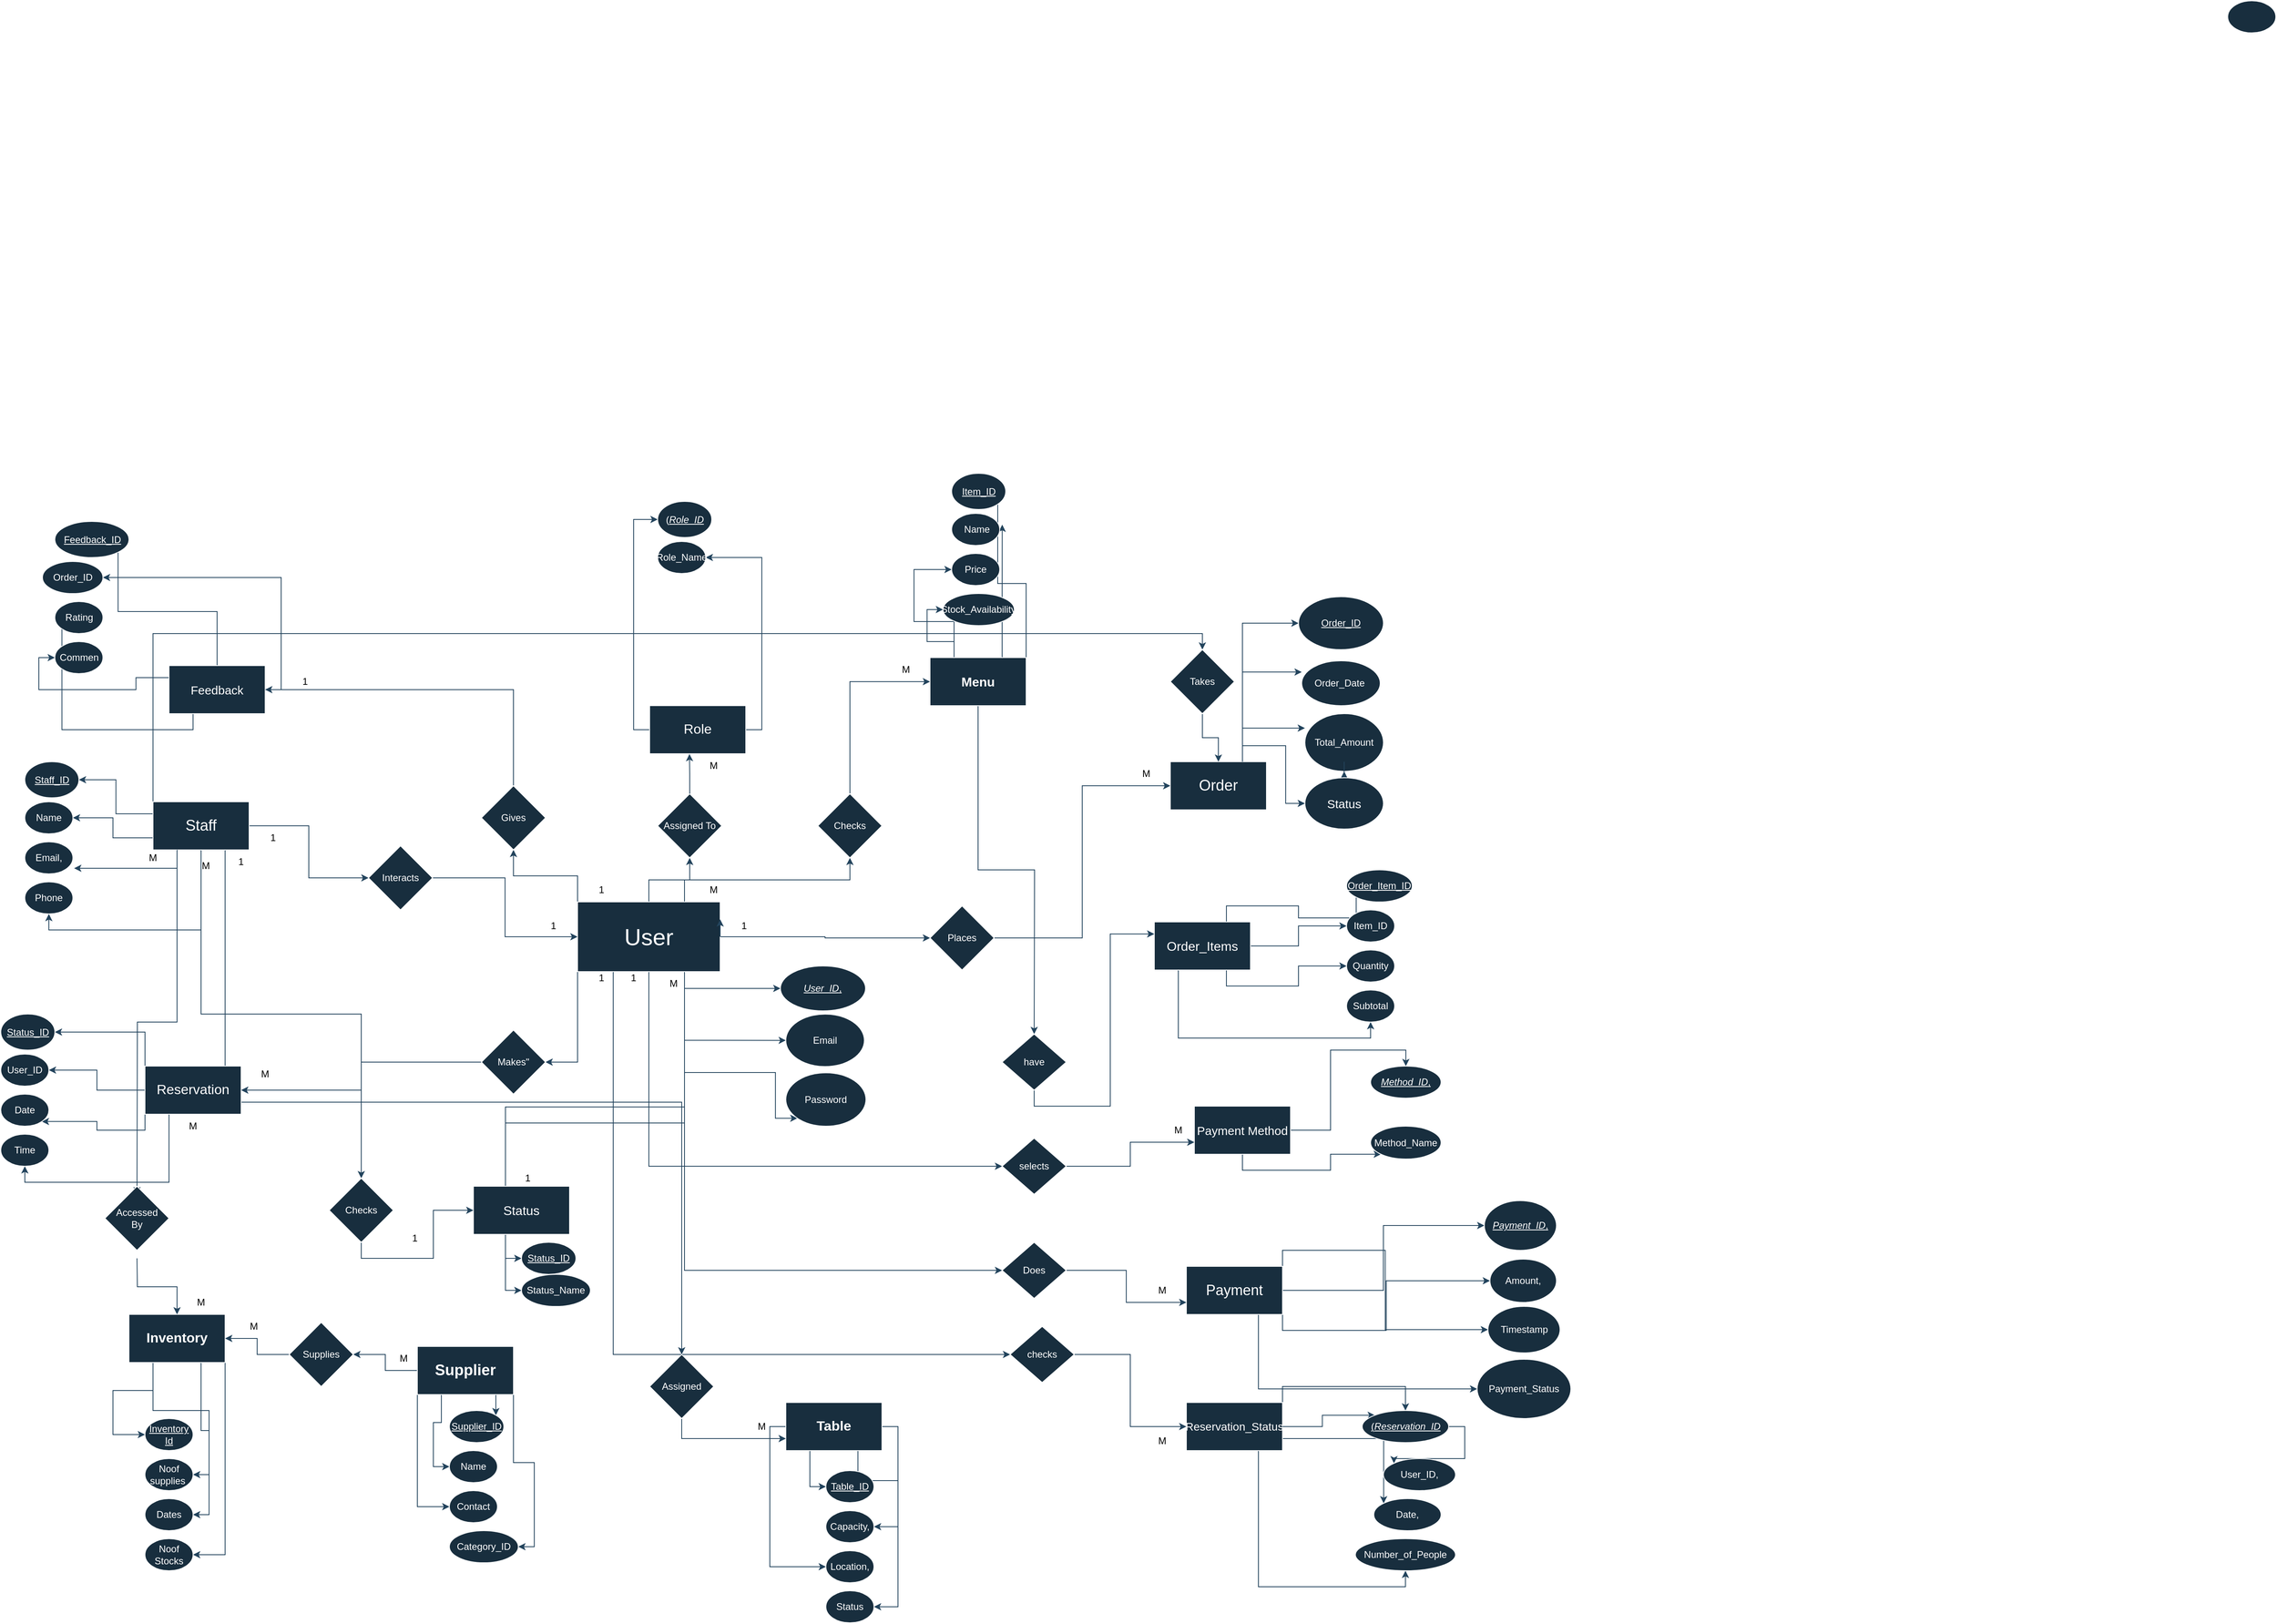 <mxfile version="26.0.13">
  <diagram name="Page-1" id="PI_NMm4_ZzqiEdPswElG">
    <mxGraphModel dx="2037" dy="2007" grid="1" gridSize="18" guides="1" tooltips="1" connect="1" arrows="1" fold="1" page="1" pageScale="1" pageWidth="583" pageHeight="413" math="0" shadow="0">
      <root>
        <mxCell id="0" />
        <mxCell id="1" parent="0" />
        <mxCell id="ihPKj_Jb4i0oSnzgKSyb-199" style="edgeStyle=orthogonalEdgeStyle;rounded=0;orthogonalLoop=1;jettySize=auto;html=1;exitX=0;exitY=0.25;exitDx=0;exitDy=0;entryX=0;entryY=0.5;entryDx=0;entryDy=0;strokeColor=#23445D;" edge="1" parent="1" source="ihPKj_Jb4i0oSnzgKSyb-2" target="ihPKj_Jb4i0oSnzgKSyb-164">
          <mxGeometry relative="1" as="geometry" />
        </mxCell>
        <mxCell id="ihPKj_Jb4i0oSnzgKSyb-200" style="edgeStyle=orthogonalEdgeStyle;rounded=0;orthogonalLoop=1;jettySize=auto;html=1;exitX=0.5;exitY=0;exitDx=0;exitDy=0;entryX=1;entryY=0;entryDx=0;entryDy=0;strokeColor=#23445D;" edge="1" parent="1" source="ihPKj_Jb4i0oSnzgKSyb-2" target="ihPKj_Jb4i0oSnzgKSyb-161">
          <mxGeometry relative="1" as="geometry" />
        </mxCell>
        <mxCell id="ihPKj_Jb4i0oSnzgKSyb-201" style="edgeStyle=orthogonalEdgeStyle;rounded=0;orthogonalLoop=1;jettySize=auto;html=1;exitX=0.25;exitY=1;exitDx=0;exitDy=0;entryX=0;entryY=0;entryDx=0;entryDy=0;strokeColor=#23445D;" edge="1" parent="1" source="ihPKj_Jb4i0oSnzgKSyb-2" target="ihPKj_Jb4i0oSnzgKSyb-163">
          <mxGeometry relative="1" as="geometry" />
        </mxCell>
        <mxCell id="ihPKj_Jb4i0oSnzgKSyb-202" style="edgeStyle=orthogonalEdgeStyle;rounded=0;orthogonalLoop=1;jettySize=auto;html=1;exitX=1;exitY=0.5;exitDx=0;exitDy=0;entryX=1;entryY=0.5;entryDx=0;entryDy=0;strokeColor=#23445D;" edge="1" parent="1" source="ihPKj_Jb4i0oSnzgKSyb-2" target="ihPKj_Jb4i0oSnzgKSyb-162">
          <mxGeometry relative="1" as="geometry" />
        </mxCell>
        <mxCell id="ihPKj_Jb4i0oSnzgKSyb-2" value="&lt;font style=&quot;font-size: 15px;&quot;&gt;Feedback&lt;/font&gt;" style="rounded=0;whiteSpace=wrap;html=1;labelBackgroundColor=none;fillColor=#182E3E;strokeColor=#FFFFFF;fontColor=#FFFFFF;" vertex="1" parent="1">
          <mxGeometry x="320" y="50" width="120" height="60" as="geometry" />
        </mxCell>
        <mxCell id="ihPKj_Jb4i0oSnzgKSyb-196" style="edgeStyle=orthogonalEdgeStyle;rounded=0;orthogonalLoop=1;jettySize=auto;html=1;exitX=1;exitY=0.5;exitDx=0;exitDy=0;entryX=1;entryY=0.5;entryDx=0;entryDy=0;strokeColor=#23445D;" edge="1" parent="1" source="ihPKj_Jb4i0oSnzgKSyb-3" target="ihPKj_Jb4i0oSnzgKSyb-166">
          <mxGeometry relative="1" as="geometry" />
        </mxCell>
        <mxCell id="ihPKj_Jb4i0oSnzgKSyb-197" style="edgeStyle=orthogonalEdgeStyle;rounded=0;orthogonalLoop=1;jettySize=auto;html=1;exitX=0;exitY=0.5;exitDx=0;exitDy=0;entryX=0;entryY=0.5;entryDx=0;entryDy=0;strokeColor=#23445D;" edge="1" parent="1" source="ihPKj_Jb4i0oSnzgKSyb-3" target="ihPKj_Jb4i0oSnzgKSyb-165">
          <mxGeometry relative="1" as="geometry" />
        </mxCell>
        <mxCell id="ihPKj_Jb4i0oSnzgKSyb-3" value="&lt;font style=&quot;font-size: 17px;&quot;&gt;Role&lt;/font&gt;" style="rounded=0;whiteSpace=wrap;html=1;labelBackgroundColor=none;fillColor=#182E3E;strokeColor=#FFFFFF;fontColor=#FFFFFF;" vertex="1" parent="1">
          <mxGeometry x="920" y="100" width="120" height="60" as="geometry" />
        </mxCell>
        <mxCell id="ihPKj_Jb4i0oSnzgKSyb-70" style="edgeStyle=orthogonalEdgeStyle;rounded=0;orthogonalLoop=1;jettySize=auto;html=1;exitX=0.5;exitY=1;exitDx=0;exitDy=0;entryX=0.5;entryY=0;entryDx=0;entryDy=0;strokeColor=#23445D;" edge="1" parent="1" source="ihPKj_Jb4i0oSnzgKSyb-22" target="ihPKj_Jb4i0oSnzgKSyb-69">
          <mxGeometry relative="1" as="geometry" />
        </mxCell>
        <mxCell id="ihPKj_Jb4i0oSnzgKSyb-75" style="edgeStyle=orthogonalEdgeStyle;rounded=0;orthogonalLoop=1;jettySize=auto;html=1;exitX=0.75;exitY=1;exitDx=0;exitDy=0;strokeColor=#23445D;" edge="1" parent="1" source="ihPKj_Jb4i0oSnzgKSyb-22" target="ihPKj_Jb4i0oSnzgKSyb-74">
          <mxGeometry relative="1" as="geometry" />
        </mxCell>
        <mxCell id="ihPKj_Jb4i0oSnzgKSyb-85" style="edgeStyle=orthogonalEdgeStyle;rounded=0;orthogonalLoop=1;jettySize=auto;html=1;exitX=0.25;exitY=1;exitDx=0;exitDy=0;strokeColor=#23445D;" edge="1" parent="1" source="ihPKj_Jb4i0oSnzgKSyb-22">
          <mxGeometry relative="1" as="geometry">
            <mxPoint x="280.0" y="710.0" as="targetPoint" />
          </mxGeometry>
        </mxCell>
        <mxCell id="ihPKj_Jb4i0oSnzgKSyb-100" style="edgeStyle=orthogonalEdgeStyle;rounded=0;orthogonalLoop=1;jettySize=auto;html=1;exitX=0;exitY=0;exitDx=0;exitDy=0;entryX=0.5;entryY=0;entryDx=0;entryDy=0;strokeColor=#23445D;" edge="1" parent="1" source="ihPKj_Jb4i0oSnzgKSyb-22" target="ihPKj_Jb4i0oSnzgKSyb-98">
          <mxGeometry relative="1" as="geometry" />
        </mxCell>
        <mxCell id="ihPKj_Jb4i0oSnzgKSyb-237" style="edgeStyle=orthogonalEdgeStyle;rounded=0;orthogonalLoop=1;jettySize=auto;html=1;exitX=0;exitY=0.25;exitDx=0;exitDy=0;entryX=1;entryY=0.5;entryDx=0;entryDy=0;strokeColor=#23445D;" edge="1" parent="1" source="ihPKj_Jb4i0oSnzgKSyb-22" target="ihPKj_Jb4i0oSnzgKSyb-157">
          <mxGeometry relative="1" as="geometry" />
        </mxCell>
        <mxCell id="ihPKj_Jb4i0oSnzgKSyb-238" style="edgeStyle=orthogonalEdgeStyle;rounded=0;orthogonalLoop=1;jettySize=auto;html=1;exitX=0;exitY=0.75;exitDx=0;exitDy=0;entryX=1;entryY=0.5;entryDx=0;entryDy=0;strokeColor=#23445D;" edge="1" parent="1" source="ihPKj_Jb4i0oSnzgKSyb-22" target="ihPKj_Jb4i0oSnzgKSyb-158">
          <mxGeometry relative="1" as="geometry" />
        </mxCell>
        <mxCell id="ihPKj_Jb4i0oSnzgKSyb-240" style="edgeStyle=orthogonalEdgeStyle;rounded=0;orthogonalLoop=1;jettySize=auto;html=1;exitX=0.5;exitY=1;exitDx=0;exitDy=0;entryX=0.5;entryY=1;entryDx=0;entryDy=0;strokeColor=#23445D;" edge="1" parent="1" source="ihPKj_Jb4i0oSnzgKSyb-22" target="ihPKj_Jb4i0oSnzgKSyb-160">
          <mxGeometry relative="1" as="geometry" />
        </mxCell>
        <mxCell id="ihPKj_Jb4i0oSnzgKSyb-281" style="edgeStyle=orthogonalEdgeStyle;rounded=0;orthogonalLoop=1;jettySize=auto;html=1;exitX=1;exitY=0.5;exitDx=0;exitDy=0;strokeColor=#23445D;" edge="1" parent="1" source="ihPKj_Jb4i0oSnzgKSyb-22" target="ihPKj_Jb4i0oSnzgKSyb-280">
          <mxGeometry relative="1" as="geometry" />
        </mxCell>
        <mxCell id="ihPKj_Jb4i0oSnzgKSyb-22" value="&lt;font style=&quot;font-size: 19px;&quot;&gt;Staff&lt;/font&gt;" style="rounded=0;whiteSpace=wrap;html=1;labelBackgroundColor=none;fillColor=#182E3E;strokeColor=#FFFFFF;fontColor=#FFFFFF;" vertex="1" parent="1">
          <mxGeometry x="300" y="220" width="120" height="60" as="geometry" />
        </mxCell>
        <mxCell id="ihPKj_Jb4i0oSnzgKSyb-57" style="edgeStyle=orthogonalEdgeStyle;rounded=0;orthogonalLoop=1;jettySize=auto;html=1;exitX=0.5;exitY=1;exitDx=0;exitDy=0;labelBackgroundColor=none;strokeColor=#23445D;fontColor=default;" edge="1" parent="1" source="ihPKj_Jb4i0oSnzgKSyb-23">
          <mxGeometry relative="1" as="geometry">
            <mxPoint x="1400" y="510" as="targetPoint" />
          </mxGeometry>
        </mxCell>
        <mxCell id="ihPKj_Jb4i0oSnzgKSyb-190" style="edgeStyle=orthogonalEdgeStyle;rounded=0;orthogonalLoop=1;jettySize=auto;html=1;exitX=0.25;exitY=0;exitDx=0;exitDy=0;entryX=0;entryY=0.5;entryDx=0;entryDy=0;strokeColor=#23445D;" edge="1" parent="1" source="ihPKj_Jb4i0oSnzgKSyb-23" target="ihPKj_Jb4i0oSnzgKSyb-172">
          <mxGeometry relative="1" as="geometry" />
        </mxCell>
        <mxCell id="ihPKj_Jb4i0oSnzgKSyb-191" style="edgeStyle=orthogonalEdgeStyle;rounded=0;orthogonalLoop=1;jettySize=auto;html=1;exitX=0.25;exitY=0;exitDx=0;exitDy=0;entryX=0;entryY=0.5;entryDx=0;entryDy=0;strokeColor=#23445D;" edge="1" parent="1" source="ihPKj_Jb4i0oSnzgKSyb-23" target="ihPKj_Jb4i0oSnzgKSyb-171">
          <mxGeometry relative="1" as="geometry" />
        </mxCell>
        <mxCell id="ihPKj_Jb4i0oSnzgKSyb-192" style="edgeStyle=orthogonalEdgeStyle;rounded=0;orthogonalLoop=1;jettySize=auto;html=1;exitX=0.75;exitY=0;exitDx=0;exitDy=0;strokeColor=#23445D;" edge="1" parent="1" source="ihPKj_Jb4i0oSnzgKSyb-23">
          <mxGeometry relative="1" as="geometry">
            <mxPoint x="1360.143" y="-126.0" as="targetPoint" />
          </mxGeometry>
        </mxCell>
        <mxCell id="ihPKj_Jb4i0oSnzgKSyb-193" style="edgeStyle=orthogonalEdgeStyle;rounded=0;orthogonalLoop=1;jettySize=auto;html=1;exitX=1;exitY=0;exitDx=0;exitDy=0;entryX=1;entryY=0;entryDx=0;entryDy=0;strokeColor=#23445D;" edge="1" parent="1" source="ihPKj_Jb4i0oSnzgKSyb-23" target="ihPKj_Jb4i0oSnzgKSyb-169">
          <mxGeometry relative="1" as="geometry" />
        </mxCell>
        <mxCell id="ihPKj_Jb4i0oSnzgKSyb-23" value="&lt;strong data-end=&quot;892&quot; data-start=&quot;884&quot;&gt;&lt;font style=&quot;font-size: 16px;&quot;&gt;Menu&lt;/font&gt;&lt;/strong&gt;" style="rounded=0;whiteSpace=wrap;html=1;labelBackgroundColor=none;fillColor=#182E3E;strokeColor=#FFFFFF;fontColor=#FFFFFF;" vertex="1" parent="1">
          <mxGeometry x="1270" y="40" width="120" height="60" as="geometry" />
        </mxCell>
        <mxCell id="ihPKj_Jb4i0oSnzgKSyb-39" style="edgeStyle=orthogonalEdgeStyle;rounded=0;orthogonalLoop=1;jettySize=auto;html=1;exitX=1;exitY=0.5;exitDx=0;exitDy=0;labelBackgroundColor=none;strokeColor=#23445D;fontColor=default;" edge="1" parent="1" source="ihPKj_Jb4i0oSnzgKSyb-24" target="ihPKj_Jb4i0oSnzgKSyb-38">
          <mxGeometry relative="1" as="geometry" />
        </mxCell>
        <mxCell id="ihPKj_Jb4i0oSnzgKSyb-46" style="edgeStyle=orthogonalEdgeStyle;rounded=0;orthogonalLoop=1;jettySize=auto;html=1;exitX=0;exitY=0;exitDx=0;exitDy=0;labelBackgroundColor=none;strokeColor=#23445D;fontColor=default;" edge="1" parent="1" source="ihPKj_Jb4i0oSnzgKSyb-24" target="ihPKj_Jb4i0oSnzgKSyb-45">
          <mxGeometry relative="1" as="geometry" />
        </mxCell>
        <mxCell id="ihPKj_Jb4i0oSnzgKSyb-52" style="edgeStyle=orthogonalEdgeStyle;rounded=0;orthogonalLoop=1;jettySize=auto;html=1;exitX=0.5;exitY=0;exitDx=0;exitDy=0;entryX=0.5;entryY=1;entryDx=0;entryDy=0;labelBackgroundColor=none;strokeColor=#23445D;fontColor=default;" edge="1" parent="1" source="ihPKj_Jb4i0oSnzgKSyb-24" target="ihPKj_Jb4i0oSnzgKSyb-50">
          <mxGeometry relative="1" as="geometry" />
        </mxCell>
        <mxCell id="ihPKj_Jb4i0oSnzgKSyb-55" style="edgeStyle=orthogonalEdgeStyle;rounded=0;orthogonalLoop=1;jettySize=auto;html=1;exitX=0.75;exitY=0;exitDx=0;exitDy=0;entryX=0.5;entryY=1;entryDx=0;entryDy=0;labelBackgroundColor=none;strokeColor=#23445D;fontColor=default;" edge="1" parent="1" source="ihPKj_Jb4i0oSnzgKSyb-24" target="ihPKj_Jb4i0oSnzgKSyb-54">
          <mxGeometry relative="1" as="geometry" />
        </mxCell>
        <mxCell id="ihPKj_Jb4i0oSnzgKSyb-65" style="edgeStyle=orthogonalEdgeStyle;rounded=0;orthogonalLoop=1;jettySize=auto;html=1;exitX=0.5;exitY=1;exitDx=0;exitDy=0;entryX=0;entryY=0.5;entryDx=0;entryDy=0;labelBackgroundColor=none;strokeColor=#23445D;fontColor=default;" edge="1" parent="1" source="ihPKj_Jb4i0oSnzgKSyb-24" target="ihPKj_Jb4i0oSnzgKSyb-63">
          <mxGeometry relative="1" as="geometry" />
        </mxCell>
        <mxCell id="ihPKj_Jb4i0oSnzgKSyb-67" style="edgeStyle=orthogonalEdgeStyle;rounded=0;orthogonalLoop=1;jettySize=auto;html=1;exitX=0.75;exitY=1;exitDx=0;exitDy=0;entryX=0;entryY=0.5;entryDx=0;entryDy=0;labelBackgroundColor=none;strokeColor=#23445D;fontColor=default;" edge="1" parent="1" source="ihPKj_Jb4i0oSnzgKSyb-24" target="ihPKj_Jb4i0oSnzgKSyb-64">
          <mxGeometry relative="1" as="geometry" />
        </mxCell>
        <mxCell id="ihPKj_Jb4i0oSnzgKSyb-88" style="edgeStyle=orthogonalEdgeStyle;rounded=0;orthogonalLoop=1;jettySize=auto;html=1;exitX=0.25;exitY=1;exitDx=0;exitDy=0;entryX=0;entryY=0.5;entryDx=0;entryDy=0;strokeColor=#23445D;" edge="1" parent="1" source="ihPKj_Jb4i0oSnzgKSyb-24" target="ihPKj_Jb4i0oSnzgKSyb-87">
          <mxGeometry relative="1" as="geometry" />
        </mxCell>
        <mxCell id="ihPKj_Jb4i0oSnzgKSyb-105" style="edgeStyle=orthogonalEdgeStyle;rounded=0;orthogonalLoop=1;jettySize=auto;html=1;exitX=0;exitY=1;exitDx=0;exitDy=0;entryX=1;entryY=0.5;entryDx=0;entryDy=0;strokeColor=#23445D;" edge="1" parent="1" source="ihPKj_Jb4i0oSnzgKSyb-24" target="ihPKj_Jb4i0oSnzgKSyb-104">
          <mxGeometry relative="1" as="geometry" />
        </mxCell>
        <mxCell id="ihPKj_Jb4i0oSnzgKSyb-116" style="edgeStyle=orthogonalEdgeStyle;rounded=0;orthogonalLoop=1;jettySize=auto;html=1;exitX=0.75;exitY=1;exitDx=0;exitDy=0;entryX=0;entryY=0.5;entryDx=0;entryDy=0;strokeColor=#23445D;" edge="1" parent="1" source="ihPKj_Jb4i0oSnzgKSyb-24" target="ihPKj_Jb4i0oSnzgKSyb-113">
          <mxGeometry relative="1" as="geometry" />
        </mxCell>
        <mxCell id="ihPKj_Jb4i0oSnzgKSyb-117" style="edgeStyle=orthogonalEdgeStyle;rounded=0;orthogonalLoop=1;jettySize=auto;html=1;exitX=0.75;exitY=1;exitDx=0;exitDy=0;entryX=0;entryY=0.5;entryDx=0;entryDy=0;strokeColor=#23445D;" edge="1" parent="1" source="ihPKj_Jb4i0oSnzgKSyb-24" target="ihPKj_Jb4i0oSnzgKSyb-114">
          <mxGeometry relative="1" as="geometry" />
        </mxCell>
        <mxCell id="ihPKj_Jb4i0oSnzgKSyb-184" style="edgeStyle=orthogonalEdgeStyle;rounded=0;orthogonalLoop=1;jettySize=auto;html=1;exitX=0.75;exitY=1;exitDx=0;exitDy=0;entryX=0;entryY=0.5;entryDx=0;entryDy=0;strokeColor=#23445D;" edge="1" parent="1" source="ihPKj_Jb4i0oSnzgKSyb-24" target="ihPKj_Jb4i0oSnzgKSyb-181">
          <mxGeometry relative="1" as="geometry" />
        </mxCell>
        <mxCell id="ihPKj_Jb4i0oSnzgKSyb-185" style="edgeStyle=orthogonalEdgeStyle;rounded=0;orthogonalLoop=1;jettySize=auto;html=1;exitX=0.75;exitY=1;exitDx=0;exitDy=0;entryX=0;entryY=1;entryDx=0;entryDy=0;strokeColor=#23445D;" edge="1" parent="1" source="ihPKj_Jb4i0oSnzgKSyb-24" target="ihPKj_Jb4i0oSnzgKSyb-180">
          <mxGeometry relative="1" as="geometry">
            <Array as="points">
              <mxPoint x="963" y="558" />
              <mxPoint x="1077" y="558" />
            </Array>
          </mxGeometry>
        </mxCell>
        <mxCell id="ihPKj_Jb4i0oSnzgKSyb-246" style="edgeStyle=orthogonalEdgeStyle;rounded=0;orthogonalLoop=1;jettySize=auto;html=1;exitX=0.75;exitY=1;exitDx=0;exitDy=0;entryX=0;entryY=0.5;entryDx=0;entryDy=0;strokeColor=#23445D;" edge="1" parent="1" source="ihPKj_Jb4i0oSnzgKSyb-24" target="ihPKj_Jb4i0oSnzgKSyb-182">
          <mxGeometry relative="1" as="geometry" />
        </mxCell>
        <mxCell id="ihPKj_Jb4i0oSnzgKSyb-24" value="&lt;font style=&quot;font-size: 29px;&quot;&gt;User&lt;/font&gt;" style="rounded=0;whiteSpace=wrap;html=1;labelBackgroundColor=none;fillColor=#182E3E;strokeColor=#FFFFFF;fontColor=#FFFFFF;" vertex="1" parent="1">
          <mxGeometry x="830" y="345" width="178" height="87" as="geometry" />
        </mxCell>
        <mxCell id="ihPKj_Jb4i0oSnzgKSyb-225" style="edgeStyle=orthogonalEdgeStyle;rounded=0;orthogonalLoop=1;jettySize=auto;html=1;exitX=0;exitY=0;exitDx=0;exitDy=0;entryX=1;entryY=0.5;entryDx=0;entryDy=0;strokeColor=#23445D;" edge="1" parent="1" source="ihPKj_Jb4i0oSnzgKSyb-25" target="ihPKj_Jb4i0oSnzgKSyb-156">
          <mxGeometry relative="1" as="geometry" />
        </mxCell>
        <mxCell id="ihPKj_Jb4i0oSnzgKSyb-226" style="edgeStyle=orthogonalEdgeStyle;rounded=0;orthogonalLoop=1;jettySize=auto;html=1;exitX=0;exitY=0.5;exitDx=0;exitDy=0;entryX=1;entryY=0.5;entryDx=0;entryDy=0;strokeColor=#23445D;" edge="1" parent="1" source="ihPKj_Jb4i0oSnzgKSyb-25" target="ihPKj_Jb4i0oSnzgKSyb-155">
          <mxGeometry relative="1" as="geometry" />
        </mxCell>
        <mxCell id="ihPKj_Jb4i0oSnzgKSyb-227" style="edgeStyle=orthogonalEdgeStyle;rounded=0;orthogonalLoop=1;jettySize=auto;html=1;exitX=0;exitY=1;exitDx=0;exitDy=0;entryX=1;entryY=1;entryDx=0;entryDy=0;strokeColor=#23445D;" edge="1" parent="1" source="ihPKj_Jb4i0oSnzgKSyb-25" target="ihPKj_Jb4i0oSnzgKSyb-154">
          <mxGeometry relative="1" as="geometry" />
        </mxCell>
        <mxCell id="ihPKj_Jb4i0oSnzgKSyb-228" style="edgeStyle=orthogonalEdgeStyle;rounded=0;orthogonalLoop=1;jettySize=auto;html=1;exitX=0.25;exitY=1;exitDx=0;exitDy=0;entryX=0.5;entryY=1;entryDx=0;entryDy=0;strokeColor=#23445D;" edge="1" parent="1" source="ihPKj_Jb4i0oSnzgKSyb-25" target="ihPKj_Jb4i0oSnzgKSyb-153">
          <mxGeometry relative="1" as="geometry" />
        </mxCell>
        <mxCell id="ihPKj_Jb4i0oSnzgKSyb-25" value="&lt;font style=&quot;font-size: 17px;&quot;&gt;Reservation&lt;/font&gt;" style="rounded=0;whiteSpace=wrap;html=1;labelBackgroundColor=none;fillColor=#182E3E;strokeColor=#FFFFFF;fontColor=#FFFFFF;" vertex="1" parent="1">
          <mxGeometry x="290" y="550" width="120" height="60" as="geometry" />
        </mxCell>
        <mxCell id="ihPKj_Jb4i0oSnzgKSyb-26" value="&lt;font style=&quot;font-size: 16px;&quot;&gt;Status&lt;/font&gt;" style="rounded=0;whiteSpace=wrap;html=1;labelBackgroundColor=none;fillColor=#182E3E;strokeColor=#FFFFFF;fontColor=#FFFFFF;" vertex="1" parent="1">
          <mxGeometry x="700" y="700" width="120" height="60" as="geometry" />
        </mxCell>
        <mxCell id="ihPKj_Jb4i0oSnzgKSyb-229" style="edgeStyle=orthogonalEdgeStyle;rounded=0;orthogonalLoop=1;jettySize=auto;html=1;exitX=0.25;exitY=1;exitDx=0;exitDy=0;entryX=0;entryY=0.5;entryDx=0;entryDy=0;strokeColor=#23445D;" edge="1" parent="1" source="ihPKj_Jb4i0oSnzgKSyb-27" target="ihPKj_Jb4i0oSnzgKSyb-186">
          <mxGeometry relative="1" as="geometry" />
        </mxCell>
        <mxCell id="ihPKj_Jb4i0oSnzgKSyb-230" style="edgeStyle=orthogonalEdgeStyle;rounded=0;orthogonalLoop=1;jettySize=auto;html=1;exitX=0.25;exitY=1;exitDx=0;exitDy=0;entryX=1;entryY=0.5;entryDx=0;entryDy=0;strokeColor=#23445D;" edge="1" parent="1" source="ihPKj_Jb4i0oSnzgKSyb-27" target="ihPKj_Jb4i0oSnzgKSyb-187">
          <mxGeometry relative="1" as="geometry" />
        </mxCell>
        <mxCell id="ihPKj_Jb4i0oSnzgKSyb-231" style="edgeStyle=orthogonalEdgeStyle;rounded=0;orthogonalLoop=1;jettySize=auto;html=1;exitX=0.75;exitY=1;exitDx=0;exitDy=0;entryX=1;entryY=0.5;entryDx=0;entryDy=0;strokeColor=#23445D;" edge="1" parent="1" source="ihPKj_Jb4i0oSnzgKSyb-27" target="ihPKj_Jb4i0oSnzgKSyb-188">
          <mxGeometry relative="1" as="geometry" />
        </mxCell>
        <mxCell id="ihPKj_Jb4i0oSnzgKSyb-232" style="edgeStyle=orthogonalEdgeStyle;rounded=0;orthogonalLoop=1;jettySize=auto;html=1;exitX=1;exitY=1;exitDx=0;exitDy=0;entryX=1;entryY=0.5;entryDx=0;entryDy=0;strokeColor=#23445D;" edge="1" parent="1" source="ihPKj_Jb4i0oSnzgKSyb-27" target="ihPKj_Jb4i0oSnzgKSyb-189">
          <mxGeometry relative="1" as="geometry" />
        </mxCell>
        <mxCell id="ihPKj_Jb4i0oSnzgKSyb-27" value="&lt;strong data-end=&quot;3366&quot; data-start=&quot;3353&quot;&gt;&lt;font style=&quot;font-size: 17px;&quot;&gt;Inventory&lt;/font&gt;&lt;/strong&gt;" style="rounded=0;whiteSpace=wrap;html=1;labelBackgroundColor=none;fillColor=#182E3E;strokeColor=#FFFFFF;fontColor=#FFFFFF;" vertex="1" parent="1">
          <mxGeometry x="270" y="860" width="120" height="60" as="geometry" />
        </mxCell>
        <mxCell id="ihPKj_Jb4i0oSnzgKSyb-82" style="edgeStyle=orthogonalEdgeStyle;rounded=0;orthogonalLoop=1;jettySize=auto;html=1;exitX=0;exitY=0.5;exitDx=0;exitDy=0;entryX=1;entryY=0.5;entryDx=0;entryDy=0;strokeColor=#23445D;" edge="1" parent="1" source="ihPKj_Jb4i0oSnzgKSyb-28" target="ihPKj_Jb4i0oSnzgKSyb-79">
          <mxGeometry relative="1" as="geometry" />
        </mxCell>
        <mxCell id="ihPKj_Jb4i0oSnzgKSyb-233" style="edgeStyle=orthogonalEdgeStyle;rounded=0;orthogonalLoop=1;jettySize=auto;html=1;exitX=0.75;exitY=1;exitDx=0;exitDy=0;entryX=1;entryY=0;entryDx=0;entryDy=0;strokeColor=#23445D;" edge="1" parent="1" source="ihPKj_Jb4i0oSnzgKSyb-28" target="ihPKj_Jb4i0oSnzgKSyb-152">
          <mxGeometry relative="1" as="geometry" />
        </mxCell>
        <mxCell id="ihPKj_Jb4i0oSnzgKSyb-234" style="edgeStyle=orthogonalEdgeStyle;rounded=0;orthogonalLoop=1;jettySize=auto;html=1;exitX=0.25;exitY=1;exitDx=0;exitDy=0;entryX=0;entryY=0.5;entryDx=0;entryDy=0;strokeColor=#23445D;" edge="1" parent="1" source="ihPKj_Jb4i0oSnzgKSyb-28" target="ihPKj_Jb4i0oSnzgKSyb-151">
          <mxGeometry relative="1" as="geometry" />
        </mxCell>
        <mxCell id="ihPKj_Jb4i0oSnzgKSyb-235" style="edgeStyle=orthogonalEdgeStyle;rounded=0;orthogonalLoop=1;jettySize=auto;html=1;exitX=0;exitY=1;exitDx=0;exitDy=0;entryX=0;entryY=0.5;entryDx=0;entryDy=0;strokeColor=#23445D;" edge="1" parent="1" source="ihPKj_Jb4i0oSnzgKSyb-28" target="ihPKj_Jb4i0oSnzgKSyb-150">
          <mxGeometry relative="1" as="geometry" />
        </mxCell>
        <mxCell id="ihPKj_Jb4i0oSnzgKSyb-236" style="edgeStyle=orthogonalEdgeStyle;rounded=0;orthogonalLoop=1;jettySize=auto;html=1;exitX=1;exitY=1;exitDx=0;exitDy=0;entryX=1;entryY=0.5;entryDx=0;entryDy=0;strokeColor=#23445D;" edge="1" parent="1" source="ihPKj_Jb4i0oSnzgKSyb-28" target="ihPKj_Jb4i0oSnzgKSyb-149">
          <mxGeometry relative="1" as="geometry" />
        </mxCell>
        <mxCell id="ihPKj_Jb4i0oSnzgKSyb-28" value="&lt;strong data-end=&quot;3181&quot; data-start=&quot;3169&quot;&gt;&lt;font style=&quot;font-size: 19px;&quot;&gt;Supplier&lt;/font&gt;&lt;/strong&gt;" style="rounded=0;whiteSpace=wrap;html=1;labelBackgroundColor=none;fillColor=#182E3E;strokeColor=#FFFFFF;fontColor=#FFFFFF;" vertex="1" parent="1">
          <mxGeometry x="630" y="900" width="120" height="60" as="geometry" />
        </mxCell>
        <mxCell id="ihPKj_Jb4i0oSnzgKSyb-250" style="edgeStyle=orthogonalEdgeStyle;rounded=0;orthogonalLoop=1;jettySize=auto;html=1;exitX=0.25;exitY=1;exitDx=0;exitDy=0;entryX=0;entryY=0.5;entryDx=0;entryDy=0;strokeColor=#23445D;" edge="1" parent="1" source="ihPKj_Jb4i0oSnzgKSyb-29" target="ihPKj_Jb4i0oSnzgKSyb-174">
          <mxGeometry relative="1" as="geometry" />
        </mxCell>
        <mxCell id="ihPKj_Jb4i0oSnzgKSyb-251" style="edgeStyle=orthogonalEdgeStyle;rounded=0;orthogonalLoop=1;jettySize=auto;html=1;exitX=0.75;exitY=1;exitDx=0;exitDy=0;entryX=1;entryY=0.5;entryDx=0;entryDy=0;strokeColor=#23445D;" edge="1" parent="1" source="ihPKj_Jb4i0oSnzgKSyb-29" target="ihPKj_Jb4i0oSnzgKSyb-175">
          <mxGeometry relative="1" as="geometry" />
        </mxCell>
        <mxCell id="ihPKj_Jb4i0oSnzgKSyb-252" style="edgeStyle=orthogonalEdgeStyle;rounded=0;orthogonalLoop=1;jettySize=auto;html=1;exitX=0;exitY=0.5;exitDx=0;exitDy=0;entryX=0;entryY=0.5;entryDx=0;entryDy=0;strokeColor=#23445D;" edge="1" parent="1" source="ihPKj_Jb4i0oSnzgKSyb-29" target="ihPKj_Jb4i0oSnzgKSyb-176">
          <mxGeometry relative="1" as="geometry" />
        </mxCell>
        <mxCell id="ihPKj_Jb4i0oSnzgKSyb-253" style="edgeStyle=orthogonalEdgeStyle;rounded=0;orthogonalLoop=1;jettySize=auto;html=1;exitX=1;exitY=0.5;exitDx=0;exitDy=0;entryX=1;entryY=0.5;entryDx=0;entryDy=0;strokeColor=#23445D;" edge="1" parent="1" source="ihPKj_Jb4i0oSnzgKSyb-29" target="ihPKj_Jb4i0oSnzgKSyb-177">
          <mxGeometry relative="1" as="geometry" />
        </mxCell>
        <mxCell id="ihPKj_Jb4i0oSnzgKSyb-29" value="&lt;strong data-end=&quot;3017&quot; data-start=&quot;3008&quot;&gt;&lt;font style=&quot;font-size: 17px;&quot;&gt;Table&lt;/font&gt;&lt;/strong&gt;" style="rounded=0;whiteSpace=wrap;html=1;labelBackgroundColor=none;fillColor=#182E3E;strokeColor=#FFFFFF;fontColor=#FFFFFF;" vertex="1" parent="1">
          <mxGeometry x="1090" y="970" width="120" height="60" as="geometry" />
        </mxCell>
        <mxCell id="ihPKj_Jb4i0oSnzgKSyb-221" style="edgeStyle=orthogonalEdgeStyle;rounded=0;orthogonalLoop=1;jettySize=auto;html=1;exitX=1;exitY=0;exitDx=0;exitDy=0;entryX=0.5;entryY=0;entryDx=0;entryDy=0;strokeColor=#23445D;" edge="1" parent="1" source="ihPKj_Jb4i0oSnzgKSyb-30" target="ihPKj_Jb4i0oSnzgKSyb-145">
          <mxGeometry relative="1" as="geometry" />
        </mxCell>
        <mxCell id="ihPKj_Jb4i0oSnzgKSyb-222" style="edgeStyle=orthogonalEdgeStyle;rounded=0;orthogonalLoop=1;jettySize=auto;html=1;exitX=1;exitY=0.5;exitDx=0;exitDy=0;entryX=0;entryY=0;entryDx=0;entryDy=0;strokeColor=#23445D;" edge="1" parent="1" source="ihPKj_Jb4i0oSnzgKSyb-145" target="ihPKj_Jb4i0oSnzgKSyb-146">
          <mxGeometry relative="1" as="geometry" />
        </mxCell>
        <mxCell id="ihPKj_Jb4i0oSnzgKSyb-223" style="edgeStyle=orthogonalEdgeStyle;rounded=0;orthogonalLoop=1;jettySize=auto;html=1;exitX=1;exitY=0.75;exitDx=0;exitDy=0;entryX=0;entryY=0;entryDx=0;entryDy=0;strokeColor=#23445D;" edge="1" parent="1" source="ihPKj_Jb4i0oSnzgKSyb-30" target="ihPKj_Jb4i0oSnzgKSyb-147">
          <mxGeometry relative="1" as="geometry" />
        </mxCell>
        <mxCell id="ihPKj_Jb4i0oSnzgKSyb-224" style="edgeStyle=orthogonalEdgeStyle;rounded=0;orthogonalLoop=1;jettySize=auto;html=1;exitX=0.75;exitY=1;exitDx=0;exitDy=0;entryX=0.5;entryY=1;entryDx=0;entryDy=0;strokeColor=#23445D;" edge="1" parent="1" source="ihPKj_Jb4i0oSnzgKSyb-30" target="ihPKj_Jb4i0oSnzgKSyb-148">
          <mxGeometry relative="1" as="geometry" />
        </mxCell>
        <mxCell id="ihPKj_Jb4i0oSnzgKSyb-30" value="&lt;font style=&quot;font-size: 14px;&quot;&gt;Reservation_Status&lt;/font&gt;" style="rounded=0;whiteSpace=wrap;html=1;labelBackgroundColor=none;fillColor=#182E3E;strokeColor=#FFFFFF;fontColor=#FFFFFF;" vertex="1" parent="1">
          <mxGeometry x="1590" y="970" width="120" height="60" as="geometry" />
        </mxCell>
        <mxCell id="ihPKj_Jb4i0oSnzgKSyb-207" style="edgeStyle=orthogonalEdgeStyle;rounded=0;orthogonalLoop=1;jettySize=auto;html=1;exitX=1;exitY=0.5;exitDx=0;exitDy=0;entryX=0.5;entryY=0;entryDx=0;entryDy=0;strokeColor=#23445D;" edge="1" parent="1" source="ihPKj_Jb4i0oSnzgKSyb-31" target="ihPKj_Jb4i0oSnzgKSyb-141">
          <mxGeometry relative="1" as="geometry" />
        </mxCell>
        <mxCell id="ihPKj_Jb4i0oSnzgKSyb-209" style="edgeStyle=orthogonalEdgeStyle;rounded=0;orthogonalLoop=1;jettySize=auto;html=1;exitX=0.5;exitY=1;exitDx=0;exitDy=0;entryX=0;entryY=1;entryDx=0;entryDy=0;strokeColor=#23445D;" edge="1" parent="1" source="ihPKj_Jb4i0oSnzgKSyb-31" target="ihPKj_Jb4i0oSnzgKSyb-143">
          <mxGeometry relative="1" as="geometry" />
        </mxCell>
        <mxCell id="ihPKj_Jb4i0oSnzgKSyb-31" value="&lt;font style=&quot;font-size: 15px;&quot;&gt;Payment Method&lt;/font&gt;" style="rounded=0;whiteSpace=wrap;html=1;labelBackgroundColor=none;fillColor=#182E3E;strokeColor=#FFFFFF;fontColor=#FFFFFF;" vertex="1" parent="1">
          <mxGeometry x="1600" y="600" width="120" height="60" as="geometry" />
        </mxCell>
        <mxCell id="ihPKj_Jb4i0oSnzgKSyb-217" style="edgeStyle=orthogonalEdgeStyle;rounded=0;orthogonalLoop=1;jettySize=auto;html=1;exitX=1;exitY=0.5;exitDx=0;exitDy=0;entryX=0;entryY=0.5;entryDx=0;entryDy=0;strokeColor=#23445D;" edge="1" parent="1" source="ihPKj_Jb4i0oSnzgKSyb-32" target="ihPKj_Jb4i0oSnzgKSyb-211">
          <mxGeometry relative="1" as="geometry" />
        </mxCell>
        <mxCell id="ihPKj_Jb4i0oSnzgKSyb-218" style="edgeStyle=orthogonalEdgeStyle;rounded=0;orthogonalLoop=1;jettySize=auto;html=1;exitX=1;exitY=1;exitDx=0;exitDy=0;entryX=0;entryY=0.5;entryDx=0;entryDy=0;strokeColor=#23445D;" edge="1" parent="1" source="ihPKj_Jb4i0oSnzgKSyb-32" target="ihPKj_Jb4i0oSnzgKSyb-212">
          <mxGeometry relative="1" as="geometry" />
        </mxCell>
        <mxCell id="ihPKj_Jb4i0oSnzgKSyb-219" style="edgeStyle=orthogonalEdgeStyle;rounded=0;orthogonalLoop=1;jettySize=auto;html=1;exitX=1;exitY=0;exitDx=0;exitDy=0;entryX=0;entryY=0.5;entryDx=0;entryDy=0;strokeColor=#23445D;" edge="1" parent="1" source="ihPKj_Jb4i0oSnzgKSyb-32" target="ihPKj_Jb4i0oSnzgKSyb-213">
          <mxGeometry relative="1" as="geometry" />
        </mxCell>
        <mxCell id="ihPKj_Jb4i0oSnzgKSyb-248" style="edgeStyle=orthogonalEdgeStyle;rounded=0;orthogonalLoop=1;jettySize=auto;html=1;exitX=0.75;exitY=1;exitDx=0;exitDy=0;entryX=0;entryY=0.5;entryDx=0;entryDy=0;strokeColor=#23445D;" edge="1" parent="1" source="ihPKj_Jb4i0oSnzgKSyb-32" target="ihPKj_Jb4i0oSnzgKSyb-214">
          <mxGeometry relative="1" as="geometry" />
        </mxCell>
        <mxCell id="ihPKj_Jb4i0oSnzgKSyb-32" value="&lt;font style=&quot;font-size: 18px;&quot;&gt;Payment&lt;/font&gt;" style="rounded=0;whiteSpace=wrap;html=1;labelBackgroundColor=none;fillColor=#182E3E;strokeColor=#FFFFFF;fontColor=#FFFFFF;" vertex="1" parent="1">
          <mxGeometry x="1590" y="800" width="120" height="60" as="geometry" />
        </mxCell>
        <mxCell id="ihPKj_Jb4i0oSnzgKSyb-203" style="edgeStyle=orthogonalEdgeStyle;rounded=0;orthogonalLoop=1;jettySize=auto;html=1;exitX=0.75;exitY=0;exitDx=0;exitDy=0;entryX=0;entryY=0;entryDx=0;entryDy=0;strokeColor=#23445D;" edge="1" parent="1" source="ihPKj_Jb4i0oSnzgKSyb-33" target="ihPKj_Jb4i0oSnzgKSyb-137">
          <mxGeometry relative="1" as="geometry" />
        </mxCell>
        <mxCell id="ihPKj_Jb4i0oSnzgKSyb-204" style="edgeStyle=orthogonalEdgeStyle;rounded=0;orthogonalLoop=1;jettySize=auto;html=1;exitX=1;exitY=0.5;exitDx=0;exitDy=0;entryX=0;entryY=0.5;entryDx=0;entryDy=0;strokeColor=#23445D;" edge="1" parent="1" source="ihPKj_Jb4i0oSnzgKSyb-33" target="ihPKj_Jb4i0oSnzgKSyb-138">
          <mxGeometry relative="1" as="geometry" />
        </mxCell>
        <mxCell id="ihPKj_Jb4i0oSnzgKSyb-205" style="edgeStyle=orthogonalEdgeStyle;rounded=0;orthogonalLoop=1;jettySize=auto;html=1;exitX=0.75;exitY=1;exitDx=0;exitDy=0;entryX=0;entryY=0.5;entryDx=0;entryDy=0;strokeColor=#23445D;" edge="1" parent="1" source="ihPKj_Jb4i0oSnzgKSyb-33" target="ihPKj_Jb4i0oSnzgKSyb-139">
          <mxGeometry relative="1" as="geometry" />
        </mxCell>
        <mxCell id="ihPKj_Jb4i0oSnzgKSyb-206" style="edgeStyle=orthogonalEdgeStyle;rounded=0;orthogonalLoop=1;jettySize=auto;html=1;exitX=0.25;exitY=1;exitDx=0;exitDy=0;entryX=0.5;entryY=1;entryDx=0;entryDy=0;strokeColor=#23445D;" edge="1" parent="1" source="ihPKj_Jb4i0oSnzgKSyb-33" target="ihPKj_Jb4i0oSnzgKSyb-140">
          <mxGeometry relative="1" as="geometry" />
        </mxCell>
        <mxCell id="ihPKj_Jb4i0oSnzgKSyb-33" value="&lt;font style=&quot;font-size: 16px;&quot;&gt;Order_Items&lt;/font&gt;" style="rounded=0;whiteSpace=wrap;html=1;labelBackgroundColor=none;fillColor=#182E3E;strokeColor=#FFFFFF;fontColor=#FFFFFF;" vertex="1" parent="1">
          <mxGeometry x="1550" y="370" width="120" height="60" as="geometry" />
        </mxCell>
        <mxCell id="ihPKj_Jb4i0oSnzgKSyb-127" style="edgeStyle=orthogonalEdgeStyle;rounded=0;orthogonalLoop=1;jettySize=auto;html=1;exitX=0.75;exitY=0;exitDx=0;exitDy=0;entryX=0;entryY=0.5;entryDx=0;entryDy=0;strokeColor=#23445D;" edge="1" parent="1" source="ihPKj_Jb4i0oSnzgKSyb-34" target="ihPKj_Jb4i0oSnzgKSyb-119">
          <mxGeometry relative="1" as="geometry" />
        </mxCell>
        <mxCell id="ihPKj_Jb4i0oSnzgKSyb-131" style="edgeStyle=orthogonalEdgeStyle;rounded=0;orthogonalLoop=1;jettySize=auto;html=1;exitX=0.75;exitY=0;exitDx=0;exitDy=0;entryX=0;entryY=0.5;entryDx=0;entryDy=0;strokeColor=#23445D;" edge="1" parent="1" source="ihPKj_Jb4i0oSnzgKSyb-34" target="ihPKj_Jb4i0oSnzgKSyb-130">
          <mxGeometry relative="1" as="geometry" />
        </mxCell>
        <mxCell id="ihPKj_Jb4i0oSnzgKSyb-34" value="&lt;font style=&quot;font-size: 19px;&quot;&gt;Order&lt;/font&gt;" style="rounded=0;whiteSpace=wrap;html=1;labelBackgroundColor=none;fillColor=#182E3E;strokeColor=#FFFFFF;fontColor=#FFFFFF;" vertex="1" parent="1">
          <mxGeometry x="1570" y="170" width="120" height="60" as="geometry" />
        </mxCell>
        <mxCell id="ihPKj_Jb4i0oSnzgKSyb-40" style="edgeStyle=orthogonalEdgeStyle;rounded=0;orthogonalLoop=1;jettySize=auto;html=1;exitX=1;exitY=0.5;exitDx=0;exitDy=0;entryX=0;entryY=0.5;entryDx=0;entryDy=0;labelBackgroundColor=none;strokeColor=#23445D;fontColor=default;" edge="1" parent="1" source="ihPKj_Jb4i0oSnzgKSyb-38" target="ihPKj_Jb4i0oSnzgKSyb-34">
          <mxGeometry relative="1" as="geometry" />
        </mxCell>
        <mxCell id="ihPKj_Jb4i0oSnzgKSyb-38" value="Places" style="rhombus;whiteSpace=wrap;html=1;labelBackgroundColor=none;fillColor=#182E3E;strokeColor=#FFFFFF;fontColor=#FFFFFF;" vertex="1" parent="1">
          <mxGeometry x="1270" y="350" width="80" height="80" as="geometry" />
        </mxCell>
        <mxCell id="ihPKj_Jb4i0oSnzgKSyb-47" style="edgeStyle=orthogonalEdgeStyle;rounded=0;orthogonalLoop=1;jettySize=auto;html=1;exitX=0.5;exitY=0;exitDx=0;exitDy=0;entryX=1;entryY=0.5;entryDx=0;entryDy=0;labelBackgroundColor=none;strokeColor=#23445D;fontColor=default;" edge="1" parent="1" source="ihPKj_Jb4i0oSnzgKSyb-45" target="ihPKj_Jb4i0oSnzgKSyb-2">
          <mxGeometry relative="1" as="geometry" />
        </mxCell>
        <mxCell id="ihPKj_Jb4i0oSnzgKSyb-45" value="Gives" style="rhombus;whiteSpace=wrap;html=1;labelBackgroundColor=none;fillColor=#182E3E;strokeColor=#FFFFFF;fontColor=#FFFFFF;" vertex="1" parent="1">
          <mxGeometry x="710" y="200" width="80" height="80" as="geometry" />
        </mxCell>
        <mxCell id="ihPKj_Jb4i0oSnzgKSyb-50" value="Assigned To" style="rhombus;whiteSpace=wrap;html=1;labelBackgroundColor=none;fillColor=#182E3E;strokeColor=#FFFFFF;fontColor=#FFFFFF;" vertex="1" parent="1">
          <mxGeometry x="930" y="210" width="80" height="80" as="geometry" />
        </mxCell>
        <mxCell id="ihPKj_Jb4i0oSnzgKSyb-53" style="edgeStyle=orthogonalEdgeStyle;rounded=0;orthogonalLoop=1;jettySize=auto;html=1;exitX=0.5;exitY=0;exitDx=0;exitDy=0;entryX=0.414;entryY=1.006;entryDx=0;entryDy=0;entryPerimeter=0;labelBackgroundColor=none;strokeColor=#23445D;fontColor=default;" edge="1" parent="1" source="ihPKj_Jb4i0oSnzgKSyb-50" target="ihPKj_Jb4i0oSnzgKSyb-3">
          <mxGeometry relative="1" as="geometry" />
        </mxCell>
        <mxCell id="ihPKj_Jb4i0oSnzgKSyb-56" style="edgeStyle=orthogonalEdgeStyle;rounded=0;orthogonalLoop=1;jettySize=auto;html=1;exitX=0.5;exitY=0;exitDx=0;exitDy=0;entryX=0;entryY=0.5;entryDx=0;entryDy=0;labelBackgroundColor=none;strokeColor=#23445D;fontColor=default;" edge="1" parent="1" source="ihPKj_Jb4i0oSnzgKSyb-54" target="ihPKj_Jb4i0oSnzgKSyb-23">
          <mxGeometry relative="1" as="geometry" />
        </mxCell>
        <mxCell id="ihPKj_Jb4i0oSnzgKSyb-54" value="Checks" style="rhombus;whiteSpace=wrap;html=1;labelBackgroundColor=none;fillColor=#182E3E;strokeColor=#FFFFFF;fontColor=#FFFFFF;" vertex="1" parent="1">
          <mxGeometry x="1130" y="210" width="80" height="80" as="geometry" />
        </mxCell>
        <mxCell id="ihPKj_Jb4i0oSnzgKSyb-61" style="edgeStyle=orthogonalEdgeStyle;rounded=0;orthogonalLoop=1;jettySize=auto;html=1;exitX=0.5;exitY=1;exitDx=0;exitDy=0;entryX=0;entryY=0.25;entryDx=0;entryDy=0;labelBackgroundColor=none;strokeColor=#23445D;fontColor=default;" edge="1" parent="1" source="ihPKj_Jb4i0oSnzgKSyb-60" target="ihPKj_Jb4i0oSnzgKSyb-33">
          <mxGeometry relative="1" as="geometry" />
        </mxCell>
        <mxCell id="ihPKj_Jb4i0oSnzgKSyb-60" value="have" style="rhombus;whiteSpace=wrap;html=1;labelBackgroundColor=none;fillColor=#182E3E;strokeColor=#FFFFFF;fontColor=#FFFFFF;" vertex="1" parent="1">
          <mxGeometry x="1360" y="510" width="80" height="70" as="geometry" />
        </mxCell>
        <mxCell id="ihPKj_Jb4i0oSnzgKSyb-66" style="edgeStyle=orthogonalEdgeStyle;rounded=0;orthogonalLoop=1;jettySize=auto;html=1;exitX=1;exitY=0.5;exitDx=0;exitDy=0;entryX=0;entryY=0.75;entryDx=0;entryDy=0;labelBackgroundColor=none;strokeColor=#23445D;fontColor=default;" edge="1" parent="1" source="ihPKj_Jb4i0oSnzgKSyb-63" target="ihPKj_Jb4i0oSnzgKSyb-31">
          <mxGeometry relative="1" as="geometry" />
        </mxCell>
        <mxCell id="ihPKj_Jb4i0oSnzgKSyb-63" value="selects" style="rhombus;whiteSpace=wrap;html=1;labelBackgroundColor=none;fillColor=#182E3E;strokeColor=#FFFFFF;fontColor=#FFFFFF;" vertex="1" parent="1">
          <mxGeometry x="1360" y="640" width="80" height="70" as="geometry" />
        </mxCell>
        <mxCell id="ihPKj_Jb4i0oSnzgKSyb-68" style="edgeStyle=orthogonalEdgeStyle;rounded=0;orthogonalLoop=1;jettySize=auto;html=1;exitX=1;exitY=0.5;exitDx=0;exitDy=0;entryX=0;entryY=0.75;entryDx=0;entryDy=0;labelBackgroundColor=none;strokeColor=#23445D;fontColor=default;" edge="1" parent="1" source="ihPKj_Jb4i0oSnzgKSyb-64" target="ihPKj_Jb4i0oSnzgKSyb-32">
          <mxGeometry relative="1" as="geometry" />
        </mxCell>
        <mxCell id="ihPKj_Jb4i0oSnzgKSyb-64" value="Does" style="rhombus;whiteSpace=wrap;html=1;labelBackgroundColor=none;fillColor=#182E3E;strokeColor=#FFFFFF;fontColor=#FFFFFF;" vertex="1" parent="1">
          <mxGeometry x="1360" y="770" width="80" height="70" as="geometry" />
        </mxCell>
        <mxCell id="ihPKj_Jb4i0oSnzgKSyb-71" style="edgeStyle=orthogonalEdgeStyle;rounded=0;orthogonalLoop=1;jettySize=auto;html=1;exitX=0.5;exitY=1;exitDx=0;exitDy=0;strokeColor=#23445D;" edge="1" parent="1" source="ihPKj_Jb4i0oSnzgKSyb-69" target="ihPKj_Jb4i0oSnzgKSyb-26">
          <mxGeometry relative="1" as="geometry" />
        </mxCell>
        <mxCell id="ihPKj_Jb4i0oSnzgKSyb-69" value="Checks" style="rhombus;whiteSpace=wrap;html=1;labelBackgroundColor=none;fillColor=#182E3E;strokeColor=#FFFFFF;fontColor=#FFFFFF;" vertex="1" parent="1">
          <mxGeometry x="520" y="690" width="80" height="80" as="geometry" />
        </mxCell>
        <mxCell id="ihPKj_Jb4i0oSnzgKSyb-76" style="edgeStyle=orthogonalEdgeStyle;rounded=0;orthogonalLoop=1;jettySize=auto;html=1;exitX=0.5;exitY=1;exitDx=0;exitDy=0;entryX=0;entryY=0.75;entryDx=0;entryDy=0;strokeColor=#23445D;" edge="1" parent="1" source="ihPKj_Jb4i0oSnzgKSyb-74" target="ihPKj_Jb4i0oSnzgKSyb-29">
          <mxGeometry relative="1" as="geometry" />
        </mxCell>
        <mxCell id="ihPKj_Jb4i0oSnzgKSyb-74" value="Assigned" style="rhombus;whiteSpace=wrap;html=1;labelBackgroundColor=none;fillColor=#182E3E;strokeColor=#FFFFFF;fontColor=#FFFFFF;" vertex="1" parent="1">
          <mxGeometry x="920" y="910" width="80" height="80" as="geometry" />
        </mxCell>
        <mxCell id="ihPKj_Jb4i0oSnzgKSyb-83" style="edgeStyle=orthogonalEdgeStyle;rounded=0;orthogonalLoop=1;jettySize=auto;html=1;exitX=0;exitY=0.5;exitDx=0;exitDy=0;strokeColor=#23445D;" edge="1" parent="1" source="ihPKj_Jb4i0oSnzgKSyb-79" target="ihPKj_Jb4i0oSnzgKSyb-27">
          <mxGeometry relative="1" as="geometry" />
        </mxCell>
        <mxCell id="ihPKj_Jb4i0oSnzgKSyb-79" value="Supplies" style="rhombus;whiteSpace=wrap;html=1;labelBackgroundColor=none;fillColor=#182E3E;strokeColor=#FFFFFF;fontColor=#FFFFFF;" vertex="1" parent="1">
          <mxGeometry x="470" y="870" width="80" height="80" as="geometry" />
        </mxCell>
        <mxCell id="ihPKj_Jb4i0oSnzgKSyb-86" value="" style="edgeStyle=orthogonalEdgeStyle;rounded=0;orthogonalLoop=1;jettySize=auto;html=1;strokeColor=#23445D;" edge="1" parent="1" target="ihPKj_Jb4i0oSnzgKSyb-27">
          <mxGeometry relative="1" as="geometry">
            <mxPoint x="280.0" y="790.0" as="sourcePoint" />
          </mxGeometry>
        </mxCell>
        <mxCell id="ihPKj_Jb4i0oSnzgKSyb-84" value="Accessed&lt;div&gt;By&lt;/div&gt;" style="rhombus;whiteSpace=wrap;html=1;labelBackgroundColor=none;fillColor=#182E3E;strokeColor=#FFFFFF;fontColor=#FFFFFF;" vertex="1" parent="1">
          <mxGeometry x="240" y="700" width="80" height="80" as="geometry" />
        </mxCell>
        <mxCell id="ihPKj_Jb4i0oSnzgKSyb-89" style="edgeStyle=orthogonalEdgeStyle;rounded=0;orthogonalLoop=1;jettySize=auto;html=1;entryX=0;entryY=0.5;entryDx=0;entryDy=0;strokeColor=#23445D;" edge="1" parent="1" source="ihPKj_Jb4i0oSnzgKSyb-87" target="ihPKj_Jb4i0oSnzgKSyb-30">
          <mxGeometry relative="1" as="geometry" />
        </mxCell>
        <mxCell id="ihPKj_Jb4i0oSnzgKSyb-87" value="checks" style="rhombus;whiteSpace=wrap;html=1;labelBackgroundColor=none;fillColor=#182E3E;strokeColor=#FFFFFF;fontColor=#FFFFFF;" vertex="1" parent="1">
          <mxGeometry x="1370" y="875" width="80" height="70" as="geometry" />
        </mxCell>
        <mxCell id="ihPKj_Jb4i0oSnzgKSyb-90" style="edgeStyle=orthogonalEdgeStyle;rounded=0;orthogonalLoop=1;jettySize=auto;html=1;exitX=1;exitY=0.5;exitDx=0;exitDy=0;entryX=1;entryY=0.25;entryDx=0;entryDy=0;strokeColor=#23445D;" edge="1" parent="1" source="ihPKj_Jb4i0oSnzgKSyb-24" target="ihPKj_Jb4i0oSnzgKSyb-24">
          <mxGeometry relative="1" as="geometry" />
        </mxCell>
        <mxCell id="ihPKj_Jb4i0oSnzgKSyb-101" value="" style="edgeStyle=orthogonalEdgeStyle;rounded=0;orthogonalLoop=1;jettySize=auto;html=1;strokeColor=#23445D;" edge="1" parent="1" source="ihPKj_Jb4i0oSnzgKSyb-98" target="ihPKj_Jb4i0oSnzgKSyb-34">
          <mxGeometry relative="1" as="geometry" />
        </mxCell>
        <mxCell id="ihPKj_Jb4i0oSnzgKSyb-98" value="Takes" style="rhombus;whiteSpace=wrap;html=1;labelBackgroundColor=none;fillColor=#182E3E;strokeColor=#FFFFFF;fontColor=#FFFFFF;" vertex="1" parent="1">
          <mxGeometry x="1570" y="30" width="80" height="80" as="geometry" />
        </mxCell>
        <mxCell id="ihPKj_Jb4i0oSnzgKSyb-107" style="edgeStyle=orthogonalEdgeStyle;rounded=0;orthogonalLoop=1;jettySize=auto;html=1;exitX=0;exitY=0.5;exitDx=0;exitDy=0;entryX=1;entryY=0.5;entryDx=0;entryDy=0;strokeColor=#23445D;" edge="1" parent="1" source="ihPKj_Jb4i0oSnzgKSyb-104" target="ihPKj_Jb4i0oSnzgKSyb-25">
          <mxGeometry relative="1" as="geometry" />
        </mxCell>
        <mxCell id="ihPKj_Jb4i0oSnzgKSyb-104" value="Makes&quot;" style="rhombus;whiteSpace=wrap;html=1;labelBackgroundColor=none;fillColor=#182E3E;strokeColor=#FFFFFF;fontColor=#FFFFFF;" vertex="1" parent="1">
          <mxGeometry x="710" y="505" width="80" height="80" as="geometry" />
        </mxCell>
        <mxCell id="ihPKj_Jb4i0oSnzgKSyb-113" value="&lt;u&gt;Status_ID&lt;/u&gt;" style="ellipse;whiteSpace=wrap;html=1;strokeColor=#FFFFFF;fontColor=#FFFFFF;fillColor=#182E3E;" vertex="1" parent="1">
          <mxGeometry x="760" y="770" width="68" height="40" as="geometry" />
        </mxCell>
        <mxCell id="ihPKj_Jb4i0oSnzgKSyb-114" value="Status_Name" style="ellipse;whiteSpace=wrap;html=1;strokeColor=#FFFFFF;fontColor=#FFFFFF;fillColor=#182E3E;" vertex="1" parent="1">
          <mxGeometry x="760" y="810" width="86" height="40" as="geometry" />
        </mxCell>
        <mxCell id="ihPKj_Jb4i0oSnzgKSyb-119" value="&lt;u&gt;Order_ID&lt;/u&gt;" style="ellipse;whiteSpace=wrap;html=1;strokeColor=#FFFFFF;fontColor=#FFFFFF;fillColor=#182E3E;" vertex="1" parent="1">
          <mxGeometry x="1730" y="-36" width="106" height="66" as="geometry" />
        </mxCell>
        <mxCell id="ihPKj_Jb4i0oSnzgKSyb-121" value="Order_Date&amp;nbsp;" style="ellipse;whiteSpace=wrap;html=1;strokeColor=#FFFFFF;fontColor=#FFFFFF;fillColor=#182E3E;" vertex="1" parent="1">
          <mxGeometry x="1734" y="44" width="98" height="56" as="geometry" />
        </mxCell>
        <mxCell id="ihPKj_Jb4i0oSnzgKSyb-122" value="" style="ellipse;whiteSpace=wrap;html=1;strokeColor=#FFFFFF;fontColor=#FFFFFF;fillColor=#182E3E;" vertex="1" parent="1">
          <mxGeometry x="2890" y="-780" width="60" height="40" as="geometry" />
        </mxCell>
        <mxCell id="ihPKj_Jb4i0oSnzgKSyb-124" value="Total_Amount" style="ellipse;whiteSpace=wrap;html=1;strokeColor=#FFFFFF;fontColor=#FFFFFF;fillColor=#182E3E;" vertex="1" parent="1">
          <mxGeometry x="1738" y="110" width="98" height="72" as="geometry" />
        </mxCell>
        <mxCell id="ihPKj_Jb4i0oSnzgKSyb-125" style="edgeStyle=orthogonalEdgeStyle;rounded=0;orthogonalLoop=1;jettySize=auto;html=1;exitX=0.75;exitY=0;exitDx=0;exitDy=0;entryX=0;entryY=0.25;entryDx=0;entryDy=0;entryPerimeter=0;strokeColor=#23445D;" edge="1" parent="1" source="ihPKj_Jb4i0oSnzgKSyb-34" target="ihPKj_Jb4i0oSnzgKSyb-124">
          <mxGeometry relative="1" as="geometry" />
        </mxCell>
        <mxCell id="ihPKj_Jb4i0oSnzgKSyb-126" style="edgeStyle=orthogonalEdgeStyle;rounded=0;orthogonalLoop=1;jettySize=auto;html=1;exitX=0.75;exitY=0;exitDx=0;exitDy=0;entryX=0;entryY=0.25;entryDx=0;entryDy=0;entryPerimeter=0;strokeColor=#23445D;" edge="1" parent="1" source="ihPKj_Jb4i0oSnzgKSyb-34" target="ihPKj_Jb4i0oSnzgKSyb-121">
          <mxGeometry relative="1" as="geometry" />
        </mxCell>
        <mxCell id="ihPKj_Jb4i0oSnzgKSyb-292" value="" style="edgeStyle=orthogonalEdgeStyle;rounded=0;orthogonalLoop=1;jettySize=auto;html=1;strokeColor=#23445D;" edge="1" parent="1" source="ihPKj_Jb4i0oSnzgKSyb-130" target="ihPKj_Jb4i0oSnzgKSyb-124">
          <mxGeometry relative="1" as="geometry" />
        </mxCell>
        <mxCell id="ihPKj_Jb4i0oSnzgKSyb-130" value="&lt;font style=&quot;font-size: 15px;&quot;&gt;Status&lt;/font&gt;" style="ellipse;whiteSpace=wrap;html=1;strokeColor=#FFFFFF;fontColor=#FFFFFF;fillColor=#182E3E;" vertex="1" parent="1">
          <mxGeometry x="1738" y="190" width="98" height="64" as="geometry" />
        </mxCell>
        <mxCell id="ihPKj_Jb4i0oSnzgKSyb-137" value="&lt;u&gt;Order_Item_ID&lt;/u&gt;" style="ellipse;whiteSpace=wrap;html=1;strokeColor=#FFFFFF;fontColor=#FFFFFF;fillColor=#182E3E;" vertex="1" parent="1">
          <mxGeometry x="1790" y="305" width="82" height="40" as="geometry" />
        </mxCell>
        <mxCell id="ihPKj_Jb4i0oSnzgKSyb-138" value="Item_ID" style="ellipse;whiteSpace=wrap;html=1;strokeColor=#FFFFFF;fontColor=#FFFFFF;fillColor=#182E3E;" vertex="1" parent="1">
          <mxGeometry x="1790" y="355" width="60" height="40" as="geometry" />
        </mxCell>
        <mxCell id="ihPKj_Jb4i0oSnzgKSyb-139" value="Quantity" style="ellipse;whiteSpace=wrap;html=1;strokeColor=#FFFFFF;fontColor=#FFFFFF;fillColor=#182E3E;" vertex="1" parent="1">
          <mxGeometry x="1790" y="405" width="60" height="40" as="geometry" />
        </mxCell>
        <mxCell id="ihPKj_Jb4i0oSnzgKSyb-140" value="Subtotal" style="ellipse;whiteSpace=wrap;html=1;strokeColor=#FFFFFF;fontColor=#FFFFFF;fillColor=#182E3E;" vertex="1" parent="1">
          <mxGeometry x="1790" y="455" width="60" height="40" as="geometry" />
        </mxCell>
        <mxCell id="ihPKj_Jb4i0oSnzgKSyb-141" value="&lt;u&gt;&lt;em data-end=&quot;2379&quot; data-start=&quot;2368&quot;&gt;Method_ID&lt;/em&gt;,&lt;/u&gt;" style="ellipse;whiteSpace=wrap;html=1;strokeColor=#FFFFFF;fontColor=#FFFFFF;fillColor=#182E3E;" vertex="1" parent="1">
          <mxGeometry x="1820" y="550" width="88" height="40" as="geometry" />
        </mxCell>
        <mxCell id="ihPKj_Jb4i0oSnzgKSyb-143" value="Method_Name" style="ellipse;whiteSpace=wrap;html=1;strokeColor=#FFFFFF;fontColor=#FFFFFF;fillColor=#182E3E;" vertex="1" parent="1">
          <mxGeometry x="1820" y="625" width="88" height="41" as="geometry" />
        </mxCell>
        <mxCell id="ihPKj_Jb4i0oSnzgKSyb-146" value="User_ID," style="ellipse;whiteSpace=wrap;html=1;strokeColor=#FFFFFF;fontColor=#FFFFFF;fillColor=#182E3E;" vertex="1" parent="1">
          <mxGeometry x="1836" y="1040" width="90" height="40" as="geometry" />
        </mxCell>
        <mxCell id="ihPKj_Jb4i0oSnzgKSyb-147" value="Date," style="ellipse;whiteSpace=wrap;html=1;strokeColor=#FFFFFF;fontColor=#FFFFFF;fillColor=#182E3E;" vertex="1" parent="1">
          <mxGeometry x="1824" y="1090" width="84" height="40" as="geometry" />
        </mxCell>
        <mxCell id="ihPKj_Jb4i0oSnzgKSyb-148" value="Number_of_People" style="ellipse;whiteSpace=wrap;html=1;strokeColor=#FFFFFF;fontColor=#FFFFFF;fillColor=#182E3E;" vertex="1" parent="1">
          <mxGeometry x="1801" y="1140" width="125" height="40" as="geometry" />
        </mxCell>
        <mxCell id="ihPKj_Jb4i0oSnzgKSyb-149" value="Category_ID" style="ellipse;whiteSpace=wrap;html=1;strokeColor=#FFFFFF;fontColor=#FFFFFF;fillColor=#182E3E;" vertex="1" parent="1">
          <mxGeometry x="670" y="1130" width="86" height="40" as="geometry" />
        </mxCell>
        <mxCell id="ihPKj_Jb4i0oSnzgKSyb-150" value="Contact" style="ellipse;whiteSpace=wrap;html=1;strokeColor=#FFFFFF;fontColor=#FFFFFF;fillColor=#182E3E;" vertex="1" parent="1">
          <mxGeometry x="670" y="1080" width="60" height="40" as="geometry" />
        </mxCell>
        <mxCell id="ihPKj_Jb4i0oSnzgKSyb-151" value="Name" style="ellipse;whiteSpace=wrap;html=1;strokeColor=#FFFFFF;fontColor=#FFFFFF;fillColor=#182E3E;" vertex="1" parent="1">
          <mxGeometry x="670" y="1030" width="60" height="40" as="geometry" />
        </mxCell>
        <mxCell id="ihPKj_Jb4i0oSnzgKSyb-152" value="&lt;u&gt;Supplier_ID&lt;/u&gt;" style="ellipse;whiteSpace=wrap;html=1;strokeColor=#FFFFFF;fontColor=#FFFFFF;fillColor=#182E3E;" vertex="1" parent="1">
          <mxGeometry x="670" y="980" width="68" height="40" as="geometry" />
        </mxCell>
        <mxCell id="ihPKj_Jb4i0oSnzgKSyb-153" value="Time" style="ellipse;whiteSpace=wrap;html=1;strokeColor=#FFFFFF;fontColor=#FFFFFF;fillColor=#182E3E;" vertex="1" parent="1">
          <mxGeometry x="110" y="635" width="60" height="40" as="geometry" />
        </mxCell>
        <mxCell id="ihPKj_Jb4i0oSnzgKSyb-154" value="Date" style="ellipse;whiteSpace=wrap;html=1;strokeColor=#FFFFFF;fontColor=#FFFFFF;fillColor=#182E3E;" vertex="1" parent="1">
          <mxGeometry x="110" y="585" width="60" height="40" as="geometry" />
        </mxCell>
        <mxCell id="ihPKj_Jb4i0oSnzgKSyb-155" value="User_ID" style="ellipse;whiteSpace=wrap;html=1;strokeColor=#FFFFFF;fontColor=#FFFFFF;fillColor=#182E3E;" vertex="1" parent="1">
          <mxGeometry x="110" y="535" width="60" height="40" as="geometry" />
        </mxCell>
        <mxCell id="ihPKj_Jb4i0oSnzgKSyb-156" value="&lt;u&gt;Status_ID&lt;/u&gt;" style="ellipse;whiteSpace=wrap;html=1;strokeColor=#FFFFFF;fontColor=#FFFFFF;fillColor=#182E3E;" vertex="1" parent="1">
          <mxGeometry x="110" y="485" width="67.5" height="45" as="geometry" />
        </mxCell>
        <mxCell id="ihPKj_Jb4i0oSnzgKSyb-157" value="&lt;u&gt;Staff_ID&lt;/u&gt;" style="ellipse;whiteSpace=wrap;html=1;strokeColor=#FFFFFF;fontColor=#FFFFFF;fillColor=#182E3E;" vertex="1" parent="1">
          <mxGeometry x="140" y="170" width="67.5" height="45" as="geometry" />
        </mxCell>
        <mxCell id="ihPKj_Jb4i0oSnzgKSyb-158" value="Name" style="ellipse;whiteSpace=wrap;html=1;strokeColor=#FFFFFF;fontColor=#FFFFFF;fillColor=#182E3E;" vertex="1" parent="1">
          <mxGeometry x="140" y="220" width="60" height="40" as="geometry" />
        </mxCell>
        <mxCell id="ihPKj_Jb4i0oSnzgKSyb-159" value="Email," style="ellipse;whiteSpace=wrap;html=1;strokeColor=#FFFFFF;fontColor=#FFFFFF;fillColor=#182E3E;" vertex="1" parent="1">
          <mxGeometry x="140" y="270" width="60" height="40" as="geometry" />
        </mxCell>
        <mxCell id="ihPKj_Jb4i0oSnzgKSyb-160" value="Phone" style="ellipse;whiteSpace=wrap;html=1;strokeColor=#FFFFFF;fontColor=#FFFFFF;fillColor=#182E3E;" vertex="1" parent="1">
          <mxGeometry x="140" y="320" width="60" height="40" as="geometry" />
        </mxCell>
        <mxCell id="ihPKj_Jb4i0oSnzgKSyb-161" value="&lt;u&gt;Feedback_ID&lt;/u&gt;" style="ellipse;whiteSpace=wrap;html=1;strokeColor=#FFFFFF;fontColor=#FFFFFF;fillColor=#182E3E;" vertex="1" parent="1">
          <mxGeometry x="177.5" y="-130" width="92.5" height="45" as="geometry" />
        </mxCell>
        <mxCell id="ihPKj_Jb4i0oSnzgKSyb-162" value="Order_ID" style="ellipse;whiteSpace=wrap;html=1;strokeColor=#FFFFFF;fontColor=#FFFFFF;fillColor=#182E3E;" vertex="1" parent="1">
          <mxGeometry x="162" y="-80" width="75.5" height="40" as="geometry" />
        </mxCell>
        <mxCell id="ihPKj_Jb4i0oSnzgKSyb-163" value="Rating" style="ellipse;whiteSpace=wrap;html=1;strokeColor=#FFFFFF;fontColor=#FFFFFF;fillColor=#182E3E;" vertex="1" parent="1">
          <mxGeometry x="177.5" y="-30" width="60" height="40" as="geometry" />
        </mxCell>
        <mxCell id="ihPKj_Jb4i0oSnzgKSyb-164" value="Commen" style="ellipse;whiteSpace=wrap;html=1;strokeColor=#FFFFFF;fontColor=#FFFFFF;fillColor=#182E3E;" vertex="1" parent="1">
          <mxGeometry x="177.5" y="20" width="60" height="40" as="geometry" />
        </mxCell>
        <mxCell id="ihPKj_Jb4i0oSnzgKSyb-165" value="(&lt;em data-end=&quot;425&quot; data-start=&quot;416&quot;&gt;&lt;u&gt;Role_ID&lt;/u&gt;&lt;/em&gt;" style="ellipse;whiteSpace=wrap;html=1;strokeColor=#FFFFFF;fontColor=#FFFFFF;fillColor=#182E3E;" vertex="1" parent="1">
          <mxGeometry x="930" y="-155" width="67.5" height="45" as="geometry" />
        </mxCell>
        <mxCell id="ihPKj_Jb4i0oSnzgKSyb-166" value="Role_Name" style="ellipse;whiteSpace=wrap;html=1;strokeColor=#FFFFFF;fontColor=#FFFFFF;fillColor=#182E3E;" vertex="1" parent="1">
          <mxGeometry x="930" y="-105" width="60" height="40" as="geometry" />
        </mxCell>
        <mxCell id="ihPKj_Jb4i0oSnzgKSyb-169" value="&lt;u&gt;Item_ID&lt;/u&gt;" style="ellipse;whiteSpace=wrap;html=1;strokeColor=#FFFFFF;fontColor=#FFFFFF;fillColor=#182E3E;" vertex="1" parent="1">
          <mxGeometry x="1297" y="-190" width="67.5" height="45" as="geometry" />
        </mxCell>
        <mxCell id="ihPKj_Jb4i0oSnzgKSyb-170" value="&amp;nbsp;Name" style="ellipse;whiteSpace=wrap;html=1;strokeColor=#FFFFFF;fontColor=#FFFFFF;fillColor=#182E3E;" vertex="1" parent="1">
          <mxGeometry x="1297" y="-140" width="60" height="40" as="geometry" />
        </mxCell>
        <mxCell id="ihPKj_Jb4i0oSnzgKSyb-171" value="Price" style="ellipse;whiteSpace=wrap;html=1;strokeColor=#FFFFFF;fontColor=#FFFFFF;fillColor=#182E3E;" vertex="1" parent="1">
          <mxGeometry x="1297" y="-90" width="60" height="40" as="geometry" />
        </mxCell>
        <mxCell id="ihPKj_Jb4i0oSnzgKSyb-172" value="Stock_Availability" style="ellipse;whiteSpace=wrap;html=1;strokeColor=#FFFFFF;fontColor=#FFFFFF;fillColor=#182E3E;" vertex="1" parent="1">
          <mxGeometry x="1286.25" y="-40" width="89" height="40" as="geometry" />
        </mxCell>
        <mxCell id="ihPKj_Jb4i0oSnzgKSyb-174" value="&lt;u&gt;Table_ID&lt;/u&gt;" style="ellipse;whiteSpace=wrap;html=1;strokeColor=#FFFFFF;fontColor=#FFFFFF;fillColor=#182E3E;" vertex="1" parent="1">
          <mxGeometry x="1140" y="1055" width="60" height="40" as="geometry" />
        </mxCell>
        <mxCell id="ihPKj_Jb4i0oSnzgKSyb-175" value="Capacity," style="ellipse;whiteSpace=wrap;html=1;strokeColor=#FFFFFF;fontColor=#FFFFFF;fillColor=#182E3E;" vertex="1" parent="1">
          <mxGeometry x="1140" y="1105" width="60" height="40" as="geometry" />
        </mxCell>
        <mxCell id="ihPKj_Jb4i0oSnzgKSyb-176" value="Location," style="ellipse;whiteSpace=wrap;html=1;strokeColor=#FFFFFF;fontColor=#FFFFFF;fillColor=#182E3E;" vertex="1" parent="1">
          <mxGeometry x="1140" y="1155" width="60" height="40" as="geometry" />
        </mxCell>
        <mxCell id="ihPKj_Jb4i0oSnzgKSyb-177" value="Status" style="ellipse;whiteSpace=wrap;html=1;strokeColor=#FFFFFF;fontColor=#FFFFFF;fillColor=#182E3E;" vertex="1" parent="1">
          <mxGeometry x="1140" y="1205" width="60" height="40" as="geometry" />
        </mxCell>
        <mxCell id="ihPKj_Jb4i0oSnzgKSyb-180" value="Password" style="ellipse;whiteSpace=wrap;html=1;strokeColor=#FFFFFF;fontColor=#FFFFFF;fillColor=#182E3E;aspect=fixed;" vertex="1" parent="1">
          <mxGeometry x="1090" y="558.33" width="100" height="66.67" as="geometry" />
        </mxCell>
        <mxCell id="ihPKj_Jb4i0oSnzgKSyb-181" value="Email" style="ellipse;whiteSpace=wrap;html=1;strokeColor=#FFFFFF;fontColor=#FFFFFF;fillColor=#182E3E;aspect=fixed;" vertex="1" parent="1">
          <mxGeometry x="1090" y="485.17" width="98" height="65.33" as="geometry" />
        </mxCell>
        <mxCell id="ihPKj_Jb4i0oSnzgKSyb-182" value="&lt;em data-start=&quot;73&quot; data-end=&quot;82&quot;&gt;User_ID&lt;/em&gt;," style="ellipse;whiteSpace=wrap;html=1;strokeColor=#FFFFFF;fontColor=#FFFFFF;fillColor=#182E3E;fontStyle=4;aspect=fixed;" vertex="1" parent="1">
          <mxGeometry x="1083.25" y="425" width="106.26" height="56" as="geometry" />
        </mxCell>
        <mxCell id="ihPKj_Jb4i0oSnzgKSyb-186" value="&lt;u&gt;Inventory Id&lt;/u&gt;" style="ellipse;whiteSpace=wrap;html=1;strokeColor=#FFFFFF;fontColor=#FFFFFF;fillColor=#182E3E;" vertex="1" parent="1">
          <mxGeometry x="290" y="990" width="60" height="40" as="geometry" />
        </mxCell>
        <mxCell id="ihPKj_Jb4i0oSnzgKSyb-187" value="Noof supplies&amp;nbsp;" style="ellipse;whiteSpace=wrap;html=1;strokeColor=#FFFFFF;fontColor=#FFFFFF;fillColor=#182E3E;" vertex="1" parent="1">
          <mxGeometry x="290" y="1040" width="60" height="40" as="geometry" />
        </mxCell>
        <mxCell id="ihPKj_Jb4i0oSnzgKSyb-188" value="Dates" style="ellipse;whiteSpace=wrap;html=1;strokeColor=#FFFFFF;fontColor=#FFFFFF;fillColor=#182E3E;" vertex="1" parent="1">
          <mxGeometry x="290" y="1090" width="60" height="40" as="geometry" />
        </mxCell>
        <mxCell id="ihPKj_Jb4i0oSnzgKSyb-189" value="Noof Stocks" style="ellipse;whiteSpace=wrap;html=1;strokeColor=#FFFFFF;fontColor=#FFFFFF;fillColor=#182E3E;" vertex="1" parent="1">
          <mxGeometry x="290" y="1140" width="60" height="40" as="geometry" />
        </mxCell>
        <mxCell id="ihPKj_Jb4i0oSnzgKSyb-211" value="&lt;u&gt;&lt;em data-end=&quot;1678&quot; data-start=&quot;1666&quot;&gt;Payment_ID&lt;/em&gt;,&lt;/u&gt;" style="ellipse;whiteSpace=wrap;html=1;strokeColor=#FFFFFF;fontColor=#FFFFFF;fillColor=#182E3E;" vertex="1" parent="1">
          <mxGeometry x="1962" y="718" width="90" height="62" as="geometry" />
        </mxCell>
        <mxCell id="ihPKj_Jb4i0oSnzgKSyb-212" value="Amount," style="ellipse;whiteSpace=wrap;html=1;strokeColor=#FFFFFF;fontColor=#FFFFFF;fillColor=#182E3E;" vertex="1" parent="1">
          <mxGeometry x="1969" y="791" width="83" height="54" as="geometry" />
        </mxCell>
        <mxCell id="ihPKj_Jb4i0oSnzgKSyb-213" value="Timestamp" style="ellipse;whiteSpace=wrap;html=1;strokeColor=#FFFFFF;fontColor=#FFFFFF;fillColor=#182E3E;" vertex="1" parent="1">
          <mxGeometry x="1966.5" y="850" width="90" height="58" as="geometry" />
        </mxCell>
        <mxCell id="ihPKj_Jb4i0oSnzgKSyb-214" value="Payment_Status" style="ellipse;whiteSpace=wrap;html=1;strokeColor=#FFFFFF;fontColor=#FFFFFF;fillColor=#182E3E;" vertex="1" parent="1">
          <mxGeometry x="1953" y="916" width="117" height="74" as="geometry" />
        </mxCell>
        <mxCell id="ihPKj_Jb4i0oSnzgKSyb-239" style="edgeStyle=orthogonalEdgeStyle;rounded=0;orthogonalLoop=1;jettySize=auto;html=1;exitX=0.25;exitY=1;exitDx=0;exitDy=0;entryX=1.026;entryY=0.825;entryDx=0;entryDy=0;entryPerimeter=0;strokeColor=#23445D;" edge="1" parent="1" source="ihPKj_Jb4i0oSnzgKSyb-22" target="ihPKj_Jb4i0oSnzgKSyb-159">
          <mxGeometry relative="1" as="geometry" />
        </mxCell>
        <mxCell id="ihPKj_Jb4i0oSnzgKSyb-249" value="" style="edgeStyle=orthogonalEdgeStyle;rounded=0;orthogonalLoop=1;jettySize=auto;html=1;exitX=1;exitY=0.5;exitDx=0;exitDy=0;entryX=0;entryY=0;entryDx=0;entryDy=0;strokeColor=#23445D;" edge="1" parent="1" source="ihPKj_Jb4i0oSnzgKSyb-30" target="ihPKj_Jb4i0oSnzgKSyb-145">
          <mxGeometry relative="1" as="geometry">
            <mxPoint x="1710" y="1000" as="sourcePoint" />
            <mxPoint x="1857" y="1046" as="targetPoint" />
          </mxGeometry>
        </mxCell>
        <mxCell id="ihPKj_Jb4i0oSnzgKSyb-145" value="&lt;u&gt;(&lt;em data-end=&quot;1869&quot; data-start=&quot;1853&quot;&gt;Reservation_ID&lt;/em&gt;&lt;/u&gt;" style="ellipse;whiteSpace=wrap;html=1;strokeColor=#FFFFFF;fontColor=#FFFFFF;fillColor=#182E3E;" vertex="1" parent="1">
          <mxGeometry x="1809.5" y="980" width="108" height="40" as="geometry" />
        </mxCell>
        <mxCell id="ihPKj_Jb4i0oSnzgKSyb-256" value="Text" style="text;strokeColor=none;align=center;fillColor=none;html=1;verticalAlign=middle;whiteSpace=wrap;rounded=0;fontColor=#FFFFFF;" vertex="1" parent="1">
          <mxGeometry x="1010" y="360" width="60" height="30" as="geometry" />
        </mxCell>
        <mxCell id="ihPKj_Jb4i0oSnzgKSyb-257" value="&lt;font color=&quot;#000000&quot;&gt;1&lt;/font&gt;" style="text;strokeColor=none;align=center;fillColor=none;html=1;verticalAlign=middle;whiteSpace=wrap;rounded=0;fontColor=#FFFFFF;" vertex="1" parent="1">
          <mxGeometry x="1008" y="360" width="60" height="30" as="geometry" />
        </mxCell>
        <mxCell id="ihPKj_Jb4i0oSnzgKSyb-258" value="&lt;font style=&quot;color: rgb(0, 0, 0);&quot;&gt;M&lt;/font&gt;" style="text;strokeColor=none;align=center;fillColor=none;html=1;verticalAlign=middle;whiteSpace=wrap;rounded=0;fontColor=#FFFFFF;" vertex="1" parent="1">
          <mxGeometry x="1510" y="170" width="60" height="30" as="geometry" />
        </mxCell>
        <mxCell id="ihPKj_Jb4i0oSnzgKSyb-260" value="&lt;font style=&quot;color: rgb(0, 0, 0);&quot;&gt;M&lt;/font&gt;" style="text;strokeColor=none;align=center;fillColor=none;html=1;verticalAlign=middle;whiteSpace=wrap;rounded=0;fontColor=#FFFFFF;" vertex="1" parent="1">
          <mxGeometry x="410" y="544.5" width="60" height="30" as="geometry" />
        </mxCell>
        <mxCell id="ihPKj_Jb4i0oSnzgKSyb-261" value="&lt;font style=&quot;color: rgb(0, 0, 0);&quot;&gt;M&lt;/font&gt;" style="text;strokeColor=none;align=center;fillColor=none;html=1;verticalAlign=middle;whiteSpace=wrap;rounded=0;fontColor=#FFFFFF;" vertex="1" parent="1">
          <mxGeometry x="330" y="830" width="60" height="30" as="geometry" />
        </mxCell>
        <mxCell id="ihPKj_Jb4i0oSnzgKSyb-262" value="&lt;font style=&quot;color: rgb(0, 0, 0);&quot;&gt;M&lt;/font&gt;" style="text;strokeColor=none;align=center;fillColor=none;html=1;verticalAlign=middle;whiteSpace=wrap;rounded=0;fontColor=#FFFFFF;" vertex="1" parent="1">
          <mxGeometry x="320" y="610" width="60" height="30" as="geometry" />
        </mxCell>
        <mxCell id="ihPKj_Jb4i0oSnzgKSyb-263" value="&lt;font style=&quot;color: rgb(0, 0, 0);&quot;&gt;M&lt;/font&gt;" style="text;strokeColor=none;align=center;fillColor=none;html=1;verticalAlign=middle;whiteSpace=wrap;rounded=0;fontColor=#FFFFFF;" vertex="1" parent="1">
          <mxGeometry x="583" y="900" width="60" height="30" as="geometry" />
        </mxCell>
        <mxCell id="ihPKj_Jb4i0oSnzgKSyb-264" value="&lt;font style=&quot;color: rgb(0, 0, 0);&quot;&gt;M&lt;/font&gt;" style="text;strokeColor=none;align=center;fillColor=none;html=1;verticalAlign=middle;whiteSpace=wrap;rounded=0;fontColor=#FFFFFF;" vertex="1" parent="1">
          <mxGeometry x="396" y="860" width="60" height="30" as="geometry" />
        </mxCell>
        <mxCell id="ihPKj_Jb4i0oSnzgKSyb-265" value="&lt;font style=&quot;color: rgb(0, 0, 0);&quot;&gt;M&lt;/font&gt;" style="text;strokeColor=none;align=center;fillColor=none;html=1;verticalAlign=middle;whiteSpace=wrap;rounded=0;fontColor=#FFFFFF;" vertex="1" parent="1">
          <mxGeometry x="1030" y="985" width="60" height="30" as="geometry" />
        </mxCell>
        <mxCell id="ihPKj_Jb4i0oSnzgKSyb-266" value="&lt;font color=&quot;#000000&quot;&gt;1&lt;/font&gt;" style="text;strokeColor=none;align=center;fillColor=none;html=1;verticalAlign=middle;whiteSpace=wrap;rounded=0;fontColor=#FFFFFF;" vertex="1" parent="1">
          <mxGeometry x="870" y="425" width="60" height="30" as="geometry" />
        </mxCell>
        <mxCell id="ihPKj_Jb4i0oSnzgKSyb-267" value="&lt;font style=&quot;color: rgb(0, 0, 0);&quot;&gt;M&lt;/font&gt;" style="text;strokeColor=none;align=center;fillColor=none;html=1;verticalAlign=middle;whiteSpace=wrap;rounded=0;fontColor=#FFFFFF;" vertex="1" parent="1">
          <mxGeometry x="1530" y="1003" width="60" height="30" as="geometry" />
        </mxCell>
        <mxCell id="ihPKj_Jb4i0oSnzgKSyb-268" value="&lt;font style=&quot;color: rgb(0, 0, 0);&quot;&gt;M&lt;/font&gt;" style="text;strokeColor=none;align=center;fillColor=none;html=1;verticalAlign=middle;whiteSpace=wrap;rounded=0;fontColor=#FFFFFF;" vertex="1" parent="1">
          <mxGeometry x="1530" y="815" width="60" height="30" as="geometry" />
        </mxCell>
        <mxCell id="ihPKj_Jb4i0oSnzgKSyb-269" value="&lt;font style=&quot;color: rgb(0, 0, 0);&quot;&gt;M&lt;/font&gt;" style="text;strokeColor=none;align=center;fillColor=none;html=1;verticalAlign=middle;whiteSpace=wrap;rounded=0;fontColor=#FFFFFF;" vertex="1" parent="1">
          <mxGeometry x="1550" y="615" width="60" height="30" as="geometry" />
        </mxCell>
        <mxCell id="ihPKj_Jb4i0oSnzgKSyb-270" value="&lt;font color=&quot;#000000&quot;&gt;1&lt;/font&gt;" style="text;strokeColor=none;align=center;fillColor=none;html=1;verticalAlign=middle;whiteSpace=wrap;rounded=0;fontColor=#FFFFFF;" vertex="1" parent="1">
          <mxGeometry x="830" y="425" width="60" height="30" as="geometry" />
        </mxCell>
        <mxCell id="ihPKj_Jb4i0oSnzgKSyb-271" value="&lt;font style=&quot;color: rgb(0, 0, 0);&quot;&gt;M&lt;/font&gt;" style="text;strokeColor=none;align=center;fillColor=none;html=1;verticalAlign=middle;whiteSpace=wrap;rounded=0;fontColor=#FFFFFF;" vertex="1" parent="1">
          <mxGeometry x="970" y="315" width="60" height="30" as="geometry" />
        </mxCell>
        <mxCell id="ihPKj_Jb4i0oSnzgKSyb-272" value="&lt;font style=&quot;color: rgb(0, 0, 0);&quot;&gt;M&lt;/font&gt;" style="text;strokeColor=none;align=center;fillColor=none;html=1;verticalAlign=middle;whiteSpace=wrap;rounded=0;fontColor=#FFFFFF;" vertex="1" parent="1">
          <mxGeometry x="1210" y="40" width="60" height="30" as="geometry" />
        </mxCell>
        <mxCell id="ihPKj_Jb4i0oSnzgKSyb-273" value="&lt;font color=&quot;#000000&quot;&gt;1&lt;/font&gt;" style="text;strokeColor=none;align=center;fillColor=none;html=1;verticalAlign=middle;whiteSpace=wrap;rounded=0;fontColor=#FFFFFF;" vertex="1" parent="1">
          <mxGeometry x="738" y="675" width="60" height="30" as="geometry" />
        </mxCell>
        <mxCell id="ihPKj_Jb4i0oSnzgKSyb-276" value="&lt;font color=&quot;#000000&quot;&gt;1&lt;/font&gt;" style="text;strokeColor=none;align=center;fillColor=none;html=1;verticalAlign=middle;whiteSpace=wrap;rounded=0;fontColor=#FFFFFF;" vertex="1" parent="1">
          <mxGeometry x="460" y="55" width="60" height="30" as="geometry" />
        </mxCell>
        <mxCell id="ihPKj_Jb4i0oSnzgKSyb-277" value="&lt;font color=&quot;#000000&quot;&gt;1&lt;/font&gt;" style="text;strokeColor=none;align=center;fillColor=none;html=1;verticalAlign=middle;whiteSpace=wrap;rounded=0;fontColor=#FFFFFF;" vertex="1" parent="1">
          <mxGeometry x="830" y="315" width="60" height="30" as="geometry" />
        </mxCell>
        <mxCell id="ihPKj_Jb4i0oSnzgKSyb-278" value="&lt;font color=&quot;#000000&quot;&gt;M&lt;/font&gt;" style="text;strokeColor=none;align=center;fillColor=none;html=1;verticalAlign=middle;whiteSpace=wrap;rounded=0;fontColor=#FFFFFF;" vertex="1" parent="1">
          <mxGeometry x="920" y="432" width="60" height="30" as="geometry" />
        </mxCell>
        <mxCell id="ihPKj_Jb4i0oSnzgKSyb-279" value="&lt;font color=&quot;#000000&quot;&gt;1&lt;/font&gt;" style="text;strokeColor=none;align=center;fillColor=none;html=1;verticalAlign=middle;whiteSpace=wrap;rounded=0;fontColor=#FFFFFF;" vertex="1" parent="1">
          <mxGeometry x="597" y="750" width="60" height="30" as="geometry" />
        </mxCell>
        <mxCell id="ihPKj_Jb4i0oSnzgKSyb-282" style="edgeStyle=orthogonalEdgeStyle;rounded=0;orthogonalLoop=1;jettySize=auto;html=1;exitX=1;exitY=0.5;exitDx=0;exitDy=0;entryX=0;entryY=0.5;entryDx=0;entryDy=0;strokeColor=#23445D;" edge="1" parent="1" source="ihPKj_Jb4i0oSnzgKSyb-280" target="ihPKj_Jb4i0oSnzgKSyb-24">
          <mxGeometry relative="1" as="geometry" />
        </mxCell>
        <mxCell id="ihPKj_Jb4i0oSnzgKSyb-280" value="Interacts" style="rhombus;whiteSpace=wrap;html=1;labelBackgroundColor=none;fillColor=#182E3E;strokeColor=#FFFFFF;fontColor=#FFFFFF;" vertex="1" parent="1">
          <mxGeometry x="569" y="275" width="80" height="80" as="geometry" />
        </mxCell>
        <mxCell id="ihPKj_Jb4i0oSnzgKSyb-283" value="&lt;font color=&quot;#000000&quot;&gt;1&lt;/font&gt;" style="text;strokeColor=none;align=center;fillColor=none;html=1;verticalAlign=middle;whiteSpace=wrap;rounded=0;fontColor=#FFFFFF;" vertex="1" parent="1">
          <mxGeometry x="770" y="360" width="60" height="30" as="geometry" />
        </mxCell>
        <mxCell id="ihPKj_Jb4i0oSnzgKSyb-284" value="&lt;font color=&quot;#000000&quot;&gt;1&lt;/font&gt;" style="text;strokeColor=none;align=center;fillColor=none;html=1;verticalAlign=middle;whiteSpace=wrap;rounded=0;fontColor=#FFFFFF;" vertex="1" parent="1">
          <mxGeometry x="420" y="250" width="60" height="30" as="geometry" />
        </mxCell>
        <mxCell id="ihPKj_Jb4i0oSnzgKSyb-285" value="&lt;font style=&quot;color: rgb(0, 0, 0);&quot;&gt;M&lt;/font&gt;" style="text;strokeColor=none;align=center;fillColor=none;html=1;verticalAlign=middle;whiteSpace=wrap;rounded=0;fontColor=#FFFFFF;" vertex="1" parent="1">
          <mxGeometry x="270" y="275" width="60" height="30" as="geometry" />
        </mxCell>
        <mxCell id="ihPKj_Jb4i0oSnzgKSyb-288" value="&lt;font color=&quot;#000000&quot;&gt;1&lt;/font&gt;" style="text;strokeColor=none;align=center;fillColor=none;html=1;verticalAlign=middle;whiteSpace=wrap;rounded=0;fontColor=#FFFFFF;" vertex="1" parent="1">
          <mxGeometry x="380" y="280" width="60" height="30" as="geometry" />
        </mxCell>
        <mxCell id="ihPKj_Jb4i0oSnzgKSyb-290" value="&lt;font style=&quot;color: rgb(0, 0, 0);&quot;&gt;M&lt;/font&gt;" style="text;strokeColor=none;align=center;fillColor=none;html=1;verticalAlign=middle;whiteSpace=wrap;rounded=0;fontColor=#FFFFFF;" vertex="1" parent="1">
          <mxGeometry x="336" y="285" width="60" height="30" as="geometry" />
        </mxCell>
        <mxCell id="ihPKj_Jb4i0oSnzgKSyb-291" value="&lt;font style=&quot;color: rgb(0, 0, 0);&quot;&gt;M&lt;/font&gt;" style="text;strokeColor=none;align=center;fillColor=none;html=1;verticalAlign=middle;whiteSpace=wrap;rounded=0;fontColor=#FFFFFF;" vertex="1" parent="1">
          <mxGeometry x="970" y="160" width="60" height="30" as="geometry" />
        </mxCell>
      </root>
    </mxGraphModel>
  </diagram>
</mxfile>
